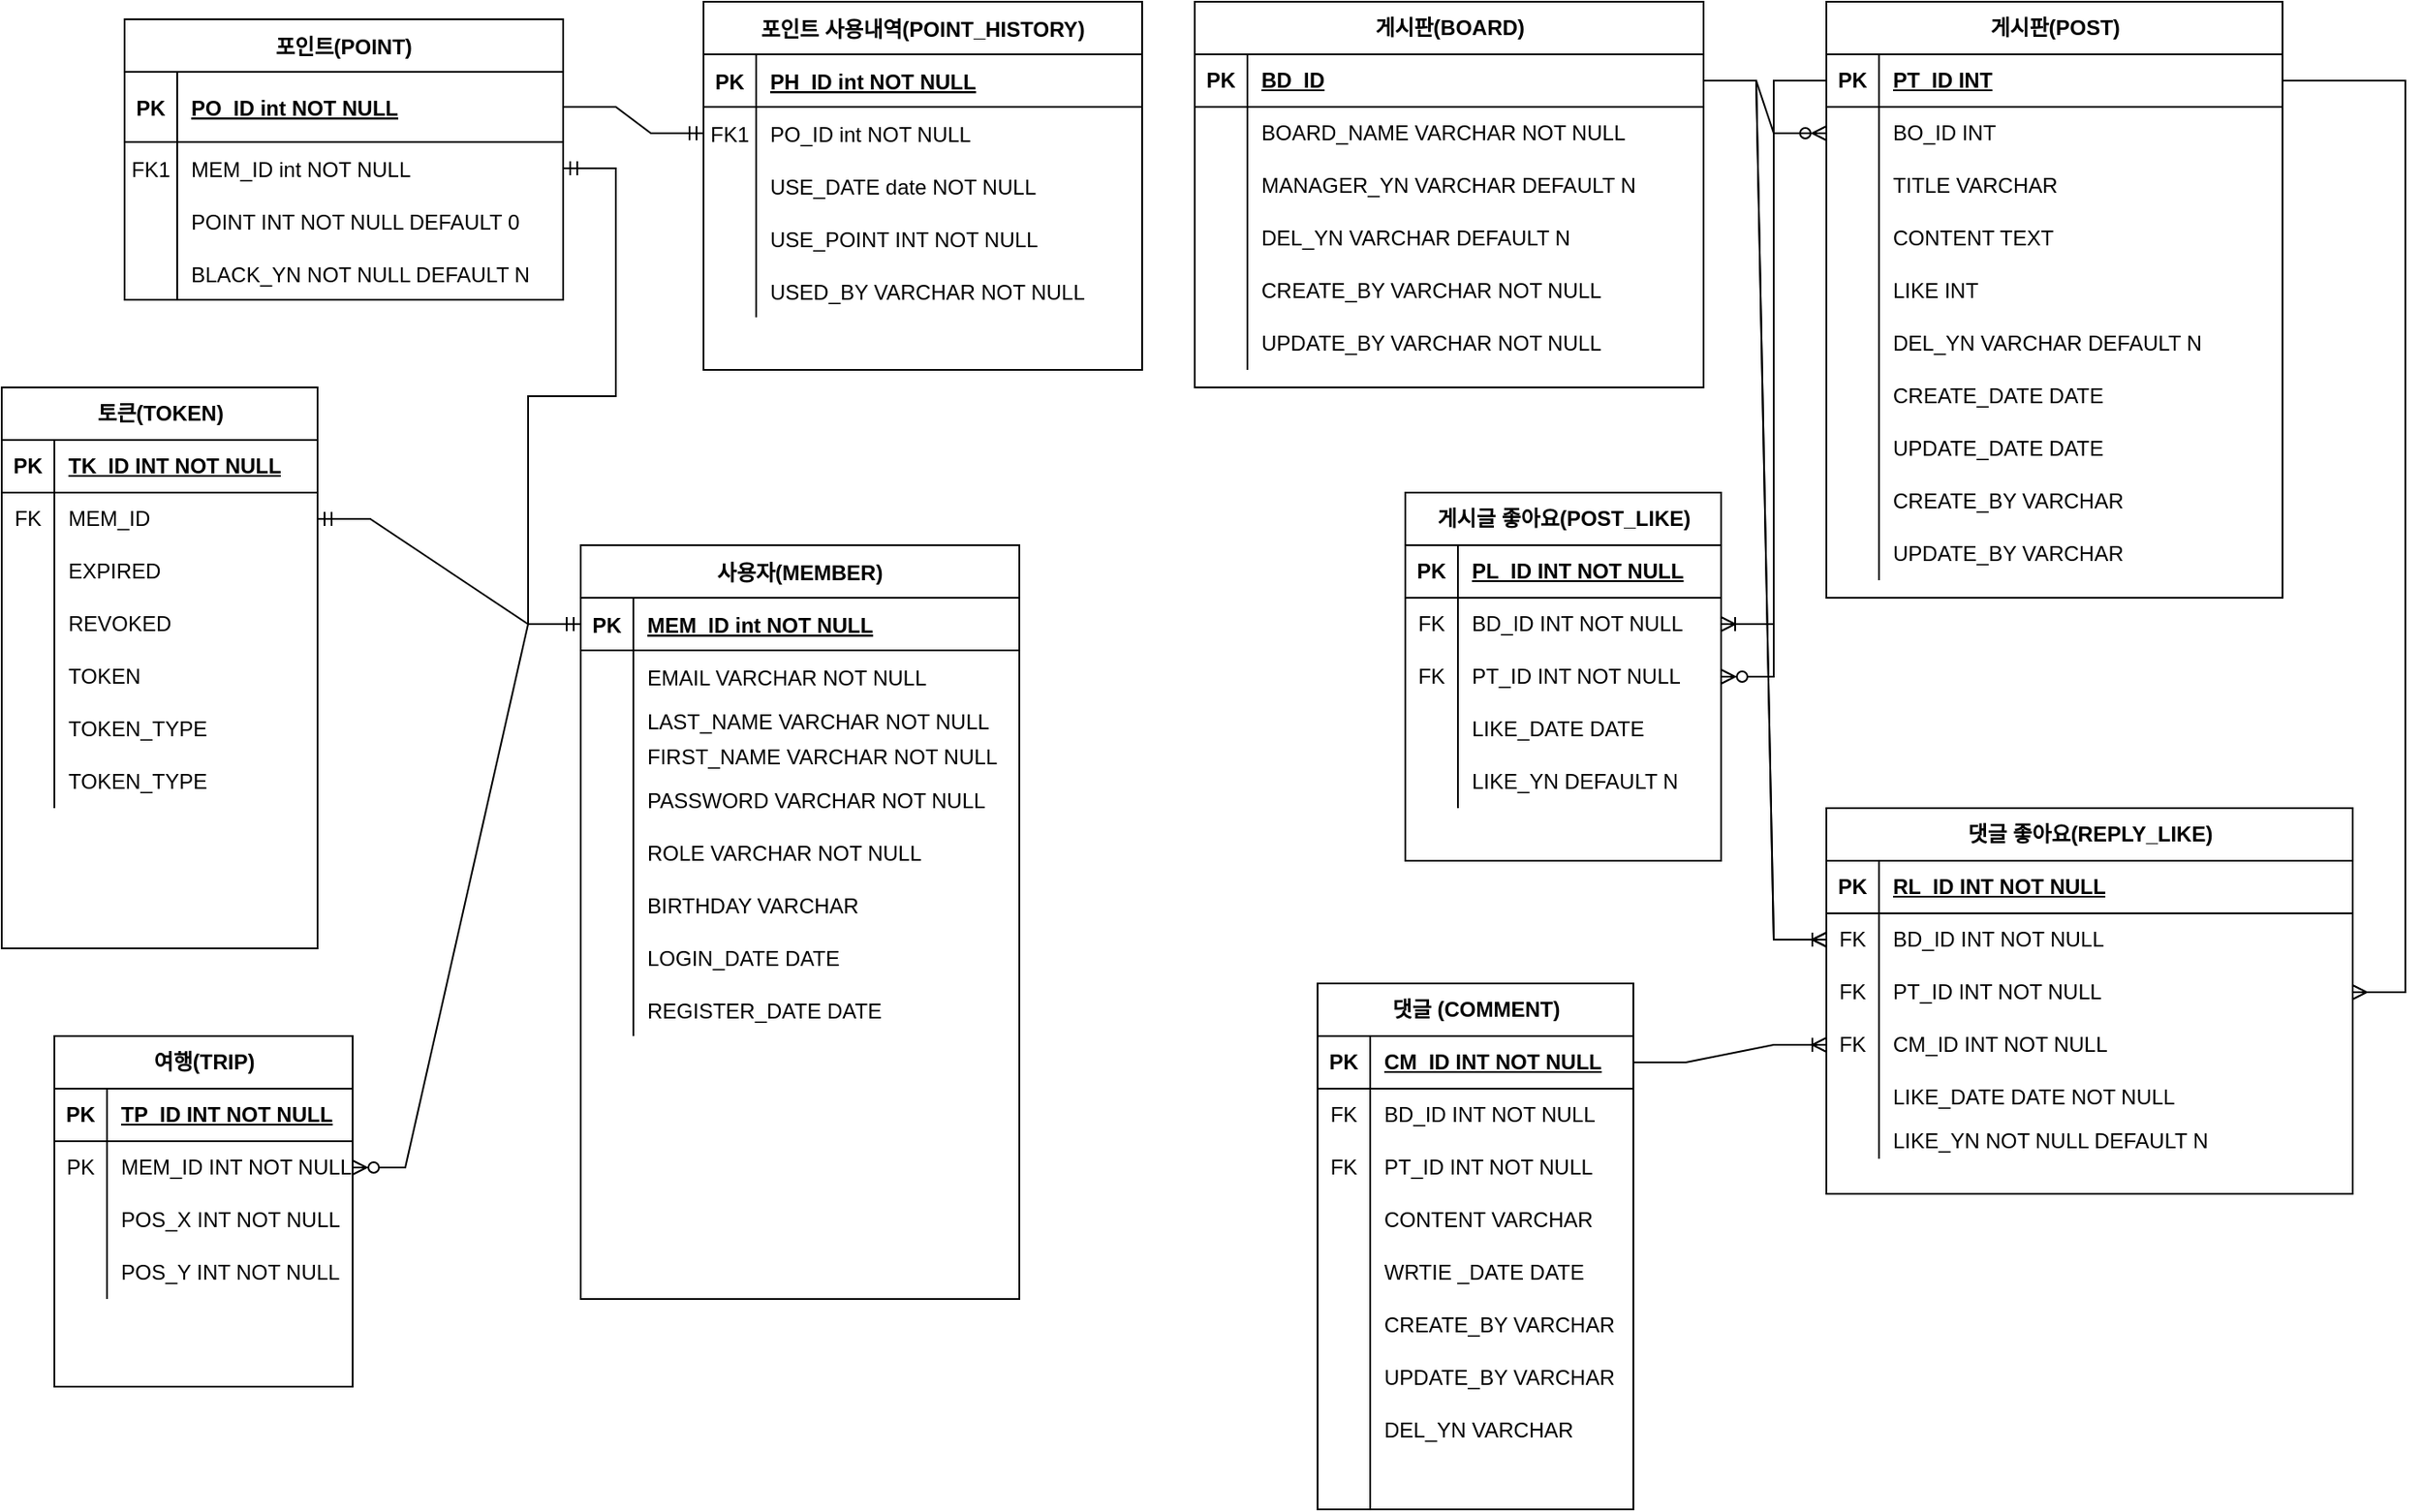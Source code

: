 <mxfile version="21.3.7" type="device">
  <diagram id="R2lEEEUBdFMjLlhIrx00" name="Page-1">
    <mxGraphModel dx="1434" dy="796" grid="1" gridSize="10" guides="1" tooltips="1" connect="1" arrows="1" fold="1" page="1" pageScale="1" pageWidth="1700" pageHeight="1100" math="0" shadow="0" extFonts="Permanent Marker^https://fonts.googleapis.com/css?family=Permanent+Marker">
      <root>
        <mxCell id="0" />
        <mxCell id="1" parent="0" />
        <mxCell id="C-vyLk0tnHw3VtMMgP7b-2" value="사용자(MEMBER)" style="shape=table;startSize=30;container=1;collapsible=1;childLayout=tableLayout;fixedRows=1;rowLines=0;fontStyle=1;align=center;resizeLast=1;" parent="1" vertex="1">
          <mxGeometry x="380" y="320" width="250" height="430" as="geometry" />
        </mxCell>
        <mxCell id="C-vyLk0tnHw3VtMMgP7b-3" value="" style="shape=partialRectangle;collapsible=0;dropTarget=0;pointerEvents=0;fillColor=none;points=[[0,0.5],[1,0.5]];portConstraint=eastwest;top=0;left=0;right=0;bottom=1;" parent="C-vyLk0tnHw3VtMMgP7b-2" vertex="1">
          <mxGeometry y="30" width="250" height="30" as="geometry" />
        </mxCell>
        <mxCell id="C-vyLk0tnHw3VtMMgP7b-4" value="PK" style="shape=partialRectangle;overflow=hidden;connectable=0;fillColor=none;top=0;left=0;bottom=0;right=0;fontStyle=1;" parent="C-vyLk0tnHw3VtMMgP7b-3" vertex="1">
          <mxGeometry width="30" height="30" as="geometry">
            <mxRectangle width="30" height="30" as="alternateBounds" />
          </mxGeometry>
        </mxCell>
        <mxCell id="C-vyLk0tnHw3VtMMgP7b-5" value="MEM_ID int NOT NULL" style="shape=partialRectangle;overflow=hidden;connectable=0;fillColor=none;top=0;left=0;bottom=0;right=0;align=left;spacingLeft=6;fontStyle=5;" parent="C-vyLk0tnHw3VtMMgP7b-3" vertex="1">
          <mxGeometry x="30" width="220" height="30" as="geometry">
            <mxRectangle width="220" height="30" as="alternateBounds" />
          </mxGeometry>
        </mxCell>
        <mxCell id="FpwLg2r2EknqJJ7GQxJa-21" value="" style="shape=partialRectangle;collapsible=0;dropTarget=0;pointerEvents=0;fillColor=none;points=[[0,0.5],[1,0.5]];portConstraint=eastwest;top=0;left=0;right=0;bottom=0;" parent="C-vyLk0tnHw3VtMMgP7b-2" vertex="1">
          <mxGeometry y="60" width="250" height="30" as="geometry" />
        </mxCell>
        <mxCell id="FpwLg2r2EknqJJ7GQxJa-22" value="" style="shape=partialRectangle;overflow=hidden;connectable=0;fillColor=none;top=0;left=0;bottom=0;right=0;" parent="FpwLg2r2EknqJJ7GQxJa-21" vertex="1">
          <mxGeometry width="30" height="30" as="geometry">
            <mxRectangle width="30" height="30" as="alternateBounds" />
          </mxGeometry>
        </mxCell>
        <mxCell id="FpwLg2r2EknqJJ7GQxJa-23" value="EMAIL VARCHAR NOT NULL" style="shape=partialRectangle;overflow=hidden;connectable=0;fillColor=none;top=0;left=0;bottom=0;right=0;align=left;spacingLeft=6;" parent="FpwLg2r2EknqJJ7GQxJa-21" vertex="1">
          <mxGeometry x="30" width="220" height="30" as="geometry">
            <mxRectangle width="220" height="30" as="alternateBounds" />
          </mxGeometry>
        </mxCell>
        <mxCell id="FpwLg2r2EknqJJ7GQxJa-18" value="" style="shape=partialRectangle;collapsible=0;dropTarget=0;pointerEvents=0;fillColor=none;points=[[0,0.5],[1,0.5]];portConstraint=eastwest;top=0;left=0;right=0;bottom=0;" parent="C-vyLk0tnHw3VtMMgP7b-2" vertex="1">
          <mxGeometry y="90" width="250" height="20" as="geometry" />
        </mxCell>
        <mxCell id="FpwLg2r2EknqJJ7GQxJa-19" value="" style="shape=partialRectangle;overflow=hidden;connectable=0;fillColor=none;top=0;left=0;bottom=0;right=0;" parent="FpwLg2r2EknqJJ7GQxJa-18" vertex="1">
          <mxGeometry width="30" height="20" as="geometry">
            <mxRectangle width="30" height="20" as="alternateBounds" />
          </mxGeometry>
        </mxCell>
        <mxCell id="FpwLg2r2EknqJJ7GQxJa-20" value="LAST_NAME VARCHAR NOT NULL" style="shape=partialRectangle;overflow=hidden;connectable=0;fillColor=none;top=0;left=0;bottom=0;right=0;align=left;spacingLeft=6;" parent="FpwLg2r2EknqJJ7GQxJa-18" vertex="1">
          <mxGeometry x="30" width="220" height="20" as="geometry">
            <mxRectangle width="220" height="20" as="alternateBounds" />
          </mxGeometry>
        </mxCell>
        <mxCell id="C-vyLk0tnHw3VtMMgP7b-9" value="" style="shape=partialRectangle;collapsible=0;dropTarget=0;pointerEvents=0;fillColor=none;points=[[0,0.5],[1,0.5]];portConstraint=eastwest;top=0;left=0;right=0;bottom=0;" parent="C-vyLk0tnHw3VtMMgP7b-2" vertex="1">
          <mxGeometry y="110" width="250" height="20" as="geometry" />
        </mxCell>
        <mxCell id="C-vyLk0tnHw3VtMMgP7b-10" value="" style="shape=partialRectangle;overflow=hidden;connectable=0;fillColor=none;top=0;left=0;bottom=0;right=0;" parent="C-vyLk0tnHw3VtMMgP7b-9" vertex="1">
          <mxGeometry width="30" height="20" as="geometry">
            <mxRectangle width="30" height="20" as="alternateBounds" />
          </mxGeometry>
        </mxCell>
        <mxCell id="C-vyLk0tnHw3VtMMgP7b-11" value="FIRST_NAME VARCHAR NOT NULL" style="shape=partialRectangle;overflow=hidden;connectable=0;fillColor=none;top=0;left=0;bottom=0;right=0;align=left;spacingLeft=6;" parent="C-vyLk0tnHw3VtMMgP7b-9" vertex="1">
          <mxGeometry x="30" width="220" height="20" as="geometry">
            <mxRectangle width="220" height="20" as="alternateBounds" />
          </mxGeometry>
        </mxCell>
        <mxCell id="FpwLg2r2EknqJJ7GQxJa-24" value="" style="shape=partialRectangle;collapsible=0;dropTarget=0;pointerEvents=0;fillColor=none;points=[[0,0.5],[1,0.5]];portConstraint=eastwest;top=0;left=0;right=0;bottom=0;" parent="C-vyLk0tnHw3VtMMgP7b-2" vertex="1">
          <mxGeometry y="130" width="250" height="30" as="geometry" />
        </mxCell>
        <mxCell id="FpwLg2r2EknqJJ7GQxJa-25" value="" style="shape=partialRectangle;overflow=hidden;connectable=0;fillColor=none;top=0;left=0;bottom=0;right=0;" parent="FpwLg2r2EknqJJ7GQxJa-24" vertex="1">
          <mxGeometry width="30" height="30" as="geometry">
            <mxRectangle width="30" height="30" as="alternateBounds" />
          </mxGeometry>
        </mxCell>
        <mxCell id="FpwLg2r2EknqJJ7GQxJa-26" value="PASSWORD VARCHAR NOT NULL" style="shape=partialRectangle;overflow=hidden;connectable=0;fillColor=none;top=0;left=0;bottom=0;right=0;align=left;spacingLeft=6;" parent="FpwLg2r2EknqJJ7GQxJa-24" vertex="1">
          <mxGeometry x="30" width="220" height="30" as="geometry">
            <mxRectangle width="220" height="30" as="alternateBounds" />
          </mxGeometry>
        </mxCell>
        <mxCell id="FpwLg2r2EknqJJ7GQxJa-27" value="" style="shape=partialRectangle;collapsible=0;dropTarget=0;pointerEvents=0;fillColor=none;points=[[0,0.5],[1,0.5]];portConstraint=eastwest;top=0;left=0;right=0;bottom=0;" parent="C-vyLk0tnHw3VtMMgP7b-2" vertex="1">
          <mxGeometry y="160" width="250" height="30" as="geometry" />
        </mxCell>
        <mxCell id="FpwLg2r2EknqJJ7GQxJa-28" value="" style="shape=partialRectangle;overflow=hidden;connectable=0;fillColor=none;top=0;left=0;bottom=0;right=0;" parent="FpwLg2r2EknqJJ7GQxJa-27" vertex="1">
          <mxGeometry width="30" height="30" as="geometry">
            <mxRectangle width="30" height="30" as="alternateBounds" />
          </mxGeometry>
        </mxCell>
        <mxCell id="FpwLg2r2EknqJJ7GQxJa-29" value="ROLE VARCHAR NOT NULL" style="shape=partialRectangle;overflow=hidden;connectable=0;fillColor=none;top=0;left=0;bottom=0;right=0;align=left;spacingLeft=6;" parent="FpwLg2r2EknqJJ7GQxJa-27" vertex="1">
          <mxGeometry x="30" width="220" height="30" as="geometry">
            <mxRectangle width="220" height="30" as="alternateBounds" />
          </mxGeometry>
        </mxCell>
        <mxCell id="FpwLg2r2EknqJJ7GQxJa-30" value="" style="shape=partialRectangle;collapsible=0;dropTarget=0;pointerEvents=0;fillColor=none;points=[[0,0.5],[1,0.5]];portConstraint=eastwest;top=0;left=0;right=0;bottom=0;" parent="C-vyLk0tnHw3VtMMgP7b-2" vertex="1">
          <mxGeometry y="190" width="250" height="30" as="geometry" />
        </mxCell>
        <mxCell id="FpwLg2r2EknqJJ7GQxJa-31" value="" style="shape=partialRectangle;overflow=hidden;connectable=0;fillColor=none;top=0;left=0;bottom=0;right=0;" parent="FpwLg2r2EknqJJ7GQxJa-30" vertex="1">
          <mxGeometry width="30" height="30" as="geometry">
            <mxRectangle width="30" height="30" as="alternateBounds" />
          </mxGeometry>
        </mxCell>
        <mxCell id="FpwLg2r2EknqJJ7GQxJa-32" value="BIRTHDAY VARCHAR" style="shape=partialRectangle;overflow=hidden;connectable=0;fillColor=none;top=0;left=0;bottom=0;right=0;align=left;spacingLeft=6;" parent="FpwLg2r2EknqJJ7GQxJa-30" vertex="1">
          <mxGeometry x="30" width="220" height="30" as="geometry">
            <mxRectangle width="220" height="30" as="alternateBounds" />
          </mxGeometry>
        </mxCell>
        <mxCell id="FpwLg2r2EknqJJ7GQxJa-36" value="" style="shape=partialRectangle;collapsible=0;dropTarget=0;pointerEvents=0;fillColor=none;points=[[0,0.5],[1,0.5]];portConstraint=eastwest;top=0;left=0;right=0;bottom=0;" parent="C-vyLk0tnHw3VtMMgP7b-2" vertex="1">
          <mxGeometry y="220" width="250" height="30" as="geometry" />
        </mxCell>
        <mxCell id="FpwLg2r2EknqJJ7GQxJa-37" value="" style="shape=partialRectangle;overflow=hidden;connectable=0;fillColor=none;top=0;left=0;bottom=0;right=0;" parent="FpwLg2r2EknqJJ7GQxJa-36" vertex="1">
          <mxGeometry width="30" height="30" as="geometry">
            <mxRectangle width="30" height="30" as="alternateBounds" />
          </mxGeometry>
        </mxCell>
        <mxCell id="FpwLg2r2EknqJJ7GQxJa-38" value="LOGIN_DATE DATE" style="shape=partialRectangle;overflow=hidden;connectable=0;fillColor=none;top=0;left=0;bottom=0;right=0;align=left;spacingLeft=6;" parent="FpwLg2r2EknqJJ7GQxJa-36" vertex="1">
          <mxGeometry x="30" width="220" height="30" as="geometry">
            <mxRectangle width="220" height="30" as="alternateBounds" />
          </mxGeometry>
        </mxCell>
        <mxCell id="FpwLg2r2EknqJJ7GQxJa-39" value="" style="shape=partialRectangle;collapsible=0;dropTarget=0;pointerEvents=0;fillColor=none;points=[[0,0.5],[1,0.5]];portConstraint=eastwest;top=0;left=0;right=0;bottom=0;" parent="C-vyLk0tnHw3VtMMgP7b-2" vertex="1">
          <mxGeometry y="250" width="250" height="30" as="geometry" />
        </mxCell>
        <mxCell id="FpwLg2r2EknqJJ7GQxJa-40" value="" style="shape=partialRectangle;overflow=hidden;connectable=0;fillColor=none;top=0;left=0;bottom=0;right=0;" parent="FpwLg2r2EknqJJ7GQxJa-39" vertex="1">
          <mxGeometry width="30" height="30" as="geometry">
            <mxRectangle width="30" height="30" as="alternateBounds" />
          </mxGeometry>
        </mxCell>
        <mxCell id="FpwLg2r2EknqJJ7GQxJa-41" value="REGISTER_DATE DATE" style="shape=partialRectangle;overflow=hidden;connectable=0;fillColor=none;top=0;left=0;bottom=0;right=0;align=left;spacingLeft=6;" parent="FpwLg2r2EknqJJ7GQxJa-39" vertex="1">
          <mxGeometry x="30" width="220" height="30" as="geometry">
            <mxRectangle width="220" height="30" as="alternateBounds" />
          </mxGeometry>
        </mxCell>
        <mxCell id="C-vyLk0tnHw3VtMMgP7b-13" value="포인트(POINT)" style="shape=table;startSize=30;container=1;collapsible=1;childLayout=tableLayout;fixedRows=1;rowLines=0;fontStyle=1;align=center;resizeLast=1;" parent="1" vertex="1">
          <mxGeometry x="120" y="20" width="250" height="160" as="geometry" />
        </mxCell>
        <mxCell id="C-vyLk0tnHw3VtMMgP7b-14" value="" style="shape=partialRectangle;collapsible=0;dropTarget=0;pointerEvents=0;fillColor=none;points=[[0,0.5],[1,0.5]];portConstraint=eastwest;top=0;left=0;right=0;bottom=1;" parent="C-vyLk0tnHw3VtMMgP7b-13" vertex="1">
          <mxGeometry y="30" width="250" height="40" as="geometry" />
        </mxCell>
        <mxCell id="C-vyLk0tnHw3VtMMgP7b-15" value="PK" style="shape=partialRectangle;overflow=hidden;connectable=0;fillColor=none;top=0;left=0;bottom=0;right=0;fontStyle=1;" parent="C-vyLk0tnHw3VtMMgP7b-14" vertex="1">
          <mxGeometry width="30" height="40" as="geometry">
            <mxRectangle width="30" height="40" as="alternateBounds" />
          </mxGeometry>
        </mxCell>
        <mxCell id="C-vyLk0tnHw3VtMMgP7b-16" value="PO_ID int NOT NULL " style="shape=partialRectangle;overflow=hidden;connectable=0;fillColor=none;top=0;left=0;bottom=0;right=0;align=left;spacingLeft=6;fontStyle=5;" parent="C-vyLk0tnHw3VtMMgP7b-14" vertex="1">
          <mxGeometry x="30" width="220" height="40" as="geometry">
            <mxRectangle width="220" height="40" as="alternateBounds" />
          </mxGeometry>
        </mxCell>
        <mxCell id="C-vyLk0tnHw3VtMMgP7b-17" value="" style="shape=partialRectangle;collapsible=0;dropTarget=0;pointerEvents=0;fillColor=none;points=[[0,0.5],[1,0.5]];portConstraint=eastwest;top=0;left=0;right=0;bottom=0;" parent="C-vyLk0tnHw3VtMMgP7b-13" vertex="1">
          <mxGeometry y="70" width="250" height="30" as="geometry" />
        </mxCell>
        <mxCell id="C-vyLk0tnHw3VtMMgP7b-18" value="FK1" style="shape=partialRectangle;overflow=hidden;connectable=0;fillColor=none;top=0;left=0;bottom=0;right=0;" parent="C-vyLk0tnHw3VtMMgP7b-17" vertex="1">
          <mxGeometry width="30" height="30" as="geometry">
            <mxRectangle width="30" height="30" as="alternateBounds" />
          </mxGeometry>
        </mxCell>
        <mxCell id="C-vyLk0tnHw3VtMMgP7b-19" value="MEM_ID int NOT NULL" style="shape=partialRectangle;overflow=hidden;connectable=0;fillColor=none;top=0;left=0;bottom=0;right=0;align=left;spacingLeft=6;" parent="C-vyLk0tnHw3VtMMgP7b-17" vertex="1">
          <mxGeometry x="30" width="220" height="30" as="geometry">
            <mxRectangle width="220" height="30" as="alternateBounds" />
          </mxGeometry>
        </mxCell>
        <mxCell id="C-vyLk0tnHw3VtMMgP7b-20" value="" style="shape=partialRectangle;collapsible=0;dropTarget=0;pointerEvents=0;fillColor=none;points=[[0,0.5],[1,0.5]];portConstraint=eastwest;top=0;left=0;right=0;bottom=0;" parent="C-vyLk0tnHw3VtMMgP7b-13" vertex="1">
          <mxGeometry y="100" width="250" height="30" as="geometry" />
        </mxCell>
        <mxCell id="C-vyLk0tnHw3VtMMgP7b-21" value="" style="shape=partialRectangle;overflow=hidden;connectable=0;fillColor=none;top=0;left=0;bottom=0;right=0;" parent="C-vyLk0tnHw3VtMMgP7b-20" vertex="1">
          <mxGeometry width="30" height="30" as="geometry">
            <mxRectangle width="30" height="30" as="alternateBounds" />
          </mxGeometry>
        </mxCell>
        <mxCell id="C-vyLk0tnHw3VtMMgP7b-22" value="POINT INT NOT NULL DEFAULT 0" style="shape=partialRectangle;overflow=hidden;connectable=0;fillColor=none;top=0;left=0;bottom=0;right=0;align=left;spacingLeft=6;" parent="C-vyLk0tnHw3VtMMgP7b-20" vertex="1">
          <mxGeometry x="30" width="220" height="30" as="geometry">
            <mxRectangle width="220" height="30" as="alternateBounds" />
          </mxGeometry>
        </mxCell>
        <mxCell id="FpwLg2r2EknqJJ7GQxJa-43" value="" style="shape=partialRectangle;collapsible=0;dropTarget=0;pointerEvents=0;fillColor=none;points=[[0,0.5],[1,0.5]];portConstraint=eastwest;top=0;left=0;right=0;bottom=0;" parent="C-vyLk0tnHw3VtMMgP7b-13" vertex="1">
          <mxGeometry y="130" width="250" height="30" as="geometry" />
        </mxCell>
        <mxCell id="FpwLg2r2EknqJJ7GQxJa-44" value="" style="shape=partialRectangle;overflow=hidden;connectable=0;fillColor=none;top=0;left=0;bottom=0;right=0;" parent="FpwLg2r2EknqJJ7GQxJa-43" vertex="1">
          <mxGeometry width="30" height="30" as="geometry">
            <mxRectangle width="30" height="30" as="alternateBounds" />
          </mxGeometry>
        </mxCell>
        <mxCell id="FpwLg2r2EknqJJ7GQxJa-45" value="BLACK_YN NOT NULL DEFAULT N" style="shape=partialRectangle;overflow=hidden;connectable=0;fillColor=none;top=0;left=0;bottom=0;right=0;align=left;spacingLeft=6;" parent="FpwLg2r2EknqJJ7GQxJa-43" vertex="1">
          <mxGeometry x="30" width="220" height="30" as="geometry">
            <mxRectangle width="220" height="30" as="alternateBounds" />
          </mxGeometry>
        </mxCell>
        <mxCell id="Pad7BJamEpuI91eWN2Ii-2" value="포인트 사용내역(POINT_HISTORY)" style="shape=table;startSize=30;container=1;collapsible=1;childLayout=tableLayout;fixedRows=1;rowLines=0;fontStyle=1;align=center;resizeLast=1;" parent="1" vertex="1">
          <mxGeometry x="450" y="10" width="250" height="210" as="geometry" />
        </mxCell>
        <mxCell id="Pad7BJamEpuI91eWN2Ii-3" value="" style="shape=partialRectangle;collapsible=0;dropTarget=0;pointerEvents=0;fillColor=none;points=[[0,0.5],[1,0.5]];portConstraint=eastwest;top=0;left=0;right=0;bottom=1;" parent="Pad7BJamEpuI91eWN2Ii-2" vertex="1">
          <mxGeometry y="30" width="250" height="30" as="geometry" />
        </mxCell>
        <mxCell id="Pad7BJamEpuI91eWN2Ii-4" value="PK" style="shape=partialRectangle;overflow=hidden;connectable=0;fillColor=none;top=0;left=0;bottom=0;right=0;fontStyle=1;" parent="Pad7BJamEpuI91eWN2Ii-3" vertex="1">
          <mxGeometry width="30" height="30" as="geometry">
            <mxRectangle width="30" height="30" as="alternateBounds" />
          </mxGeometry>
        </mxCell>
        <mxCell id="Pad7BJamEpuI91eWN2Ii-5" value="PH_ID int NOT NULL " style="shape=partialRectangle;overflow=hidden;connectable=0;fillColor=none;top=0;left=0;bottom=0;right=0;align=left;spacingLeft=6;fontStyle=5;" parent="Pad7BJamEpuI91eWN2Ii-3" vertex="1">
          <mxGeometry x="30" width="220" height="30" as="geometry">
            <mxRectangle width="220" height="30" as="alternateBounds" />
          </mxGeometry>
        </mxCell>
        <mxCell id="Pad7BJamEpuI91eWN2Ii-6" value="" style="shape=partialRectangle;collapsible=0;dropTarget=0;pointerEvents=0;fillColor=none;points=[[0,0.5],[1,0.5]];portConstraint=eastwest;top=0;left=0;right=0;bottom=0;" parent="Pad7BJamEpuI91eWN2Ii-2" vertex="1">
          <mxGeometry y="60" width="250" height="30" as="geometry" />
        </mxCell>
        <mxCell id="Pad7BJamEpuI91eWN2Ii-7" value="FK1" style="shape=partialRectangle;overflow=hidden;connectable=0;fillColor=none;top=0;left=0;bottom=0;right=0;" parent="Pad7BJamEpuI91eWN2Ii-6" vertex="1">
          <mxGeometry width="30" height="30" as="geometry">
            <mxRectangle width="30" height="30" as="alternateBounds" />
          </mxGeometry>
        </mxCell>
        <mxCell id="Pad7BJamEpuI91eWN2Ii-8" value="PO_ID int NOT NULL" style="shape=partialRectangle;overflow=hidden;connectable=0;fillColor=none;top=0;left=0;bottom=0;right=0;align=left;spacingLeft=6;" parent="Pad7BJamEpuI91eWN2Ii-6" vertex="1">
          <mxGeometry x="30" width="220" height="30" as="geometry">
            <mxRectangle width="220" height="30" as="alternateBounds" />
          </mxGeometry>
        </mxCell>
        <mxCell id="Pad7BJamEpuI91eWN2Ii-9" value="" style="shape=partialRectangle;collapsible=0;dropTarget=0;pointerEvents=0;fillColor=none;points=[[0,0.5],[1,0.5]];portConstraint=eastwest;top=0;left=0;right=0;bottom=0;" parent="Pad7BJamEpuI91eWN2Ii-2" vertex="1">
          <mxGeometry y="90" width="250" height="30" as="geometry" />
        </mxCell>
        <mxCell id="Pad7BJamEpuI91eWN2Ii-10" value="" style="shape=partialRectangle;overflow=hidden;connectable=0;fillColor=none;top=0;left=0;bottom=0;right=0;" parent="Pad7BJamEpuI91eWN2Ii-9" vertex="1">
          <mxGeometry width="30" height="30" as="geometry">
            <mxRectangle width="30" height="30" as="alternateBounds" />
          </mxGeometry>
        </mxCell>
        <mxCell id="Pad7BJamEpuI91eWN2Ii-11" value="USE_DATE date NOT NULL" style="shape=partialRectangle;overflow=hidden;connectable=0;fillColor=none;top=0;left=0;bottom=0;right=0;align=left;spacingLeft=6;" parent="Pad7BJamEpuI91eWN2Ii-9" vertex="1">
          <mxGeometry x="30" width="220" height="30" as="geometry">
            <mxRectangle width="220" height="30" as="alternateBounds" />
          </mxGeometry>
        </mxCell>
        <mxCell id="FpwLg2r2EknqJJ7GQxJa-49" value="" style="shape=partialRectangle;collapsible=0;dropTarget=0;pointerEvents=0;fillColor=none;points=[[0,0.5],[1,0.5]];portConstraint=eastwest;top=0;left=0;right=0;bottom=0;" parent="Pad7BJamEpuI91eWN2Ii-2" vertex="1">
          <mxGeometry y="120" width="250" height="30" as="geometry" />
        </mxCell>
        <mxCell id="FpwLg2r2EknqJJ7GQxJa-50" value="" style="shape=partialRectangle;overflow=hidden;connectable=0;fillColor=none;top=0;left=0;bottom=0;right=0;" parent="FpwLg2r2EknqJJ7GQxJa-49" vertex="1">
          <mxGeometry width="30" height="30" as="geometry">
            <mxRectangle width="30" height="30" as="alternateBounds" />
          </mxGeometry>
        </mxCell>
        <mxCell id="FpwLg2r2EknqJJ7GQxJa-51" value="USE_POINT INT NOT NULL" style="shape=partialRectangle;overflow=hidden;connectable=0;fillColor=none;top=0;left=0;bottom=0;right=0;align=left;spacingLeft=6;" parent="FpwLg2r2EknqJJ7GQxJa-49" vertex="1">
          <mxGeometry x="30" width="220" height="30" as="geometry">
            <mxRectangle width="220" height="30" as="alternateBounds" />
          </mxGeometry>
        </mxCell>
        <mxCell id="FpwLg2r2EknqJJ7GQxJa-105" value="" style="shape=partialRectangle;collapsible=0;dropTarget=0;pointerEvents=0;fillColor=none;points=[[0,0.5],[1,0.5]];portConstraint=eastwest;top=0;left=0;right=0;bottom=0;" parent="Pad7BJamEpuI91eWN2Ii-2" vertex="1">
          <mxGeometry y="150" width="250" height="30" as="geometry" />
        </mxCell>
        <mxCell id="FpwLg2r2EknqJJ7GQxJa-106" value="" style="shape=partialRectangle;overflow=hidden;connectable=0;fillColor=none;top=0;left=0;bottom=0;right=0;" parent="FpwLg2r2EknqJJ7GQxJa-105" vertex="1">
          <mxGeometry width="30" height="30" as="geometry">
            <mxRectangle width="30" height="30" as="alternateBounds" />
          </mxGeometry>
        </mxCell>
        <mxCell id="FpwLg2r2EknqJJ7GQxJa-107" value="USED_BY VARCHAR NOT NULL" style="shape=partialRectangle;overflow=hidden;connectable=0;fillColor=none;top=0;left=0;bottom=0;right=0;align=left;spacingLeft=6;" parent="FpwLg2r2EknqJJ7GQxJa-105" vertex="1">
          <mxGeometry x="30" width="220" height="30" as="geometry">
            <mxRectangle width="220" height="30" as="alternateBounds" />
          </mxGeometry>
        </mxCell>
        <mxCell id="FpwLg2r2EknqJJ7GQxJa-52" value="토큰(TOKEN)" style="shape=table;startSize=30;container=1;collapsible=1;childLayout=tableLayout;fixedRows=1;rowLines=0;fontStyle=1;align=center;resizeLast=1;html=1;" parent="1" vertex="1">
          <mxGeometry x="50" y="230" width="180" height="320" as="geometry" />
        </mxCell>
        <mxCell id="FpwLg2r2EknqJJ7GQxJa-53" value="" style="shape=tableRow;horizontal=0;startSize=0;swimlaneHead=0;swimlaneBody=0;fillColor=none;collapsible=0;dropTarget=0;points=[[0,0.5],[1,0.5]];portConstraint=eastwest;top=0;left=0;right=0;bottom=1;" parent="FpwLg2r2EknqJJ7GQxJa-52" vertex="1">
          <mxGeometry y="30" width="180" height="30" as="geometry" />
        </mxCell>
        <mxCell id="FpwLg2r2EknqJJ7GQxJa-54" value="PK" style="shape=partialRectangle;connectable=0;fillColor=none;top=0;left=0;bottom=0;right=0;fontStyle=1;overflow=hidden;whiteSpace=wrap;html=1;" parent="FpwLg2r2EknqJJ7GQxJa-53" vertex="1">
          <mxGeometry width="30" height="30" as="geometry">
            <mxRectangle width="30" height="30" as="alternateBounds" />
          </mxGeometry>
        </mxCell>
        <mxCell id="FpwLg2r2EknqJJ7GQxJa-55" value="TK_ID INT NOT NULL" style="shape=partialRectangle;connectable=0;fillColor=none;top=0;left=0;bottom=0;right=0;align=left;spacingLeft=6;fontStyle=5;overflow=hidden;whiteSpace=wrap;html=1;" parent="FpwLg2r2EknqJJ7GQxJa-53" vertex="1">
          <mxGeometry x="30" width="150" height="30" as="geometry">
            <mxRectangle width="150" height="30" as="alternateBounds" />
          </mxGeometry>
        </mxCell>
        <mxCell id="FpwLg2r2EknqJJ7GQxJa-56" value="" style="shape=tableRow;horizontal=0;startSize=0;swimlaneHead=0;swimlaneBody=0;fillColor=none;collapsible=0;dropTarget=0;points=[[0,0.5],[1,0.5]];portConstraint=eastwest;top=0;left=0;right=0;bottom=0;" parent="FpwLg2r2EknqJJ7GQxJa-52" vertex="1">
          <mxGeometry y="60" width="180" height="30" as="geometry" />
        </mxCell>
        <mxCell id="FpwLg2r2EknqJJ7GQxJa-57" value="FK" style="shape=partialRectangle;connectable=0;fillColor=none;top=0;left=0;bottom=0;right=0;editable=1;overflow=hidden;whiteSpace=wrap;html=1;" parent="FpwLg2r2EknqJJ7GQxJa-56" vertex="1">
          <mxGeometry width="30" height="30" as="geometry">
            <mxRectangle width="30" height="30" as="alternateBounds" />
          </mxGeometry>
        </mxCell>
        <mxCell id="FpwLg2r2EknqJJ7GQxJa-58" value="MEM_ID" style="shape=partialRectangle;connectable=0;fillColor=none;top=0;left=0;bottom=0;right=0;align=left;spacingLeft=6;overflow=hidden;whiteSpace=wrap;html=1;" parent="FpwLg2r2EknqJJ7GQxJa-56" vertex="1">
          <mxGeometry x="30" width="150" height="30" as="geometry">
            <mxRectangle width="150" height="30" as="alternateBounds" />
          </mxGeometry>
        </mxCell>
        <mxCell id="FpwLg2r2EknqJJ7GQxJa-71" value="" style="shape=tableRow;horizontal=0;startSize=0;swimlaneHead=0;swimlaneBody=0;fillColor=none;collapsible=0;dropTarget=0;points=[[0,0.5],[1,0.5]];portConstraint=eastwest;top=0;left=0;right=0;bottom=0;" parent="FpwLg2r2EknqJJ7GQxJa-52" vertex="1">
          <mxGeometry y="90" width="180" height="30" as="geometry" />
        </mxCell>
        <mxCell id="FpwLg2r2EknqJJ7GQxJa-72" value="" style="shape=partialRectangle;connectable=0;fillColor=none;top=0;left=0;bottom=0;right=0;editable=1;overflow=hidden;whiteSpace=wrap;html=1;" parent="FpwLg2r2EknqJJ7GQxJa-71" vertex="1">
          <mxGeometry width="30" height="30" as="geometry">
            <mxRectangle width="30" height="30" as="alternateBounds" />
          </mxGeometry>
        </mxCell>
        <mxCell id="FpwLg2r2EknqJJ7GQxJa-73" value="EXPIRED" style="shape=partialRectangle;connectable=0;fillColor=none;top=0;left=0;bottom=0;right=0;align=left;spacingLeft=6;overflow=hidden;whiteSpace=wrap;html=1;" parent="FpwLg2r2EknqJJ7GQxJa-71" vertex="1">
          <mxGeometry x="30" width="150" height="30" as="geometry">
            <mxRectangle width="150" height="30" as="alternateBounds" />
          </mxGeometry>
        </mxCell>
        <mxCell id="FpwLg2r2EknqJJ7GQxJa-59" value="" style="shape=tableRow;horizontal=0;startSize=0;swimlaneHead=0;swimlaneBody=0;fillColor=none;collapsible=0;dropTarget=0;points=[[0,0.5],[1,0.5]];portConstraint=eastwest;top=0;left=0;right=0;bottom=0;" parent="FpwLg2r2EknqJJ7GQxJa-52" vertex="1">
          <mxGeometry y="120" width="180" height="30" as="geometry" />
        </mxCell>
        <mxCell id="FpwLg2r2EknqJJ7GQxJa-60" value="" style="shape=partialRectangle;connectable=0;fillColor=none;top=0;left=0;bottom=0;right=0;editable=1;overflow=hidden;whiteSpace=wrap;html=1;" parent="FpwLg2r2EknqJJ7GQxJa-59" vertex="1">
          <mxGeometry width="30" height="30" as="geometry">
            <mxRectangle width="30" height="30" as="alternateBounds" />
          </mxGeometry>
        </mxCell>
        <mxCell id="FpwLg2r2EknqJJ7GQxJa-61" value="REVOKED" style="shape=partialRectangle;connectable=0;fillColor=none;top=0;left=0;bottom=0;right=0;align=left;spacingLeft=6;overflow=hidden;whiteSpace=wrap;html=1;" parent="FpwLg2r2EknqJJ7GQxJa-59" vertex="1">
          <mxGeometry x="30" width="150" height="30" as="geometry">
            <mxRectangle width="150" height="30" as="alternateBounds" />
          </mxGeometry>
        </mxCell>
        <mxCell id="FpwLg2r2EknqJJ7GQxJa-62" value="" style="shape=tableRow;horizontal=0;startSize=0;swimlaneHead=0;swimlaneBody=0;fillColor=none;collapsible=0;dropTarget=0;points=[[0,0.5],[1,0.5]];portConstraint=eastwest;top=0;left=0;right=0;bottom=0;" parent="FpwLg2r2EknqJJ7GQxJa-52" vertex="1">
          <mxGeometry y="150" width="180" height="30" as="geometry" />
        </mxCell>
        <mxCell id="FpwLg2r2EknqJJ7GQxJa-63" value="" style="shape=partialRectangle;connectable=0;fillColor=none;top=0;left=0;bottom=0;right=0;editable=1;overflow=hidden;whiteSpace=wrap;html=1;" parent="FpwLg2r2EknqJJ7GQxJa-62" vertex="1">
          <mxGeometry width="30" height="30" as="geometry">
            <mxRectangle width="30" height="30" as="alternateBounds" />
          </mxGeometry>
        </mxCell>
        <mxCell id="FpwLg2r2EknqJJ7GQxJa-64" value="TOKEN" style="shape=partialRectangle;connectable=0;fillColor=none;top=0;left=0;bottom=0;right=0;align=left;spacingLeft=6;overflow=hidden;whiteSpace=wrap;html=1;" parent="FpwLg2r2EknqJJ7GQxJa-62" vertex="1">
          <mxGeometry x="30" width="150" height="30" as="geometry">
            <mxRectangle width="150" height="30" as="alternateBounds" />
          </mxGeometry>
        </mxCell>
        <mxCell id="FpwLg2r2EknqJJ7GQxJa-65" value="" style="shape=tableRow;horizontal=0;startSize=0;swimlaneHead=0;swimlaneBody=0;fillColor=none;collapsible=0;dropTarget=0;points=[[0,0.5],[1,0.5]];portConstraint=eastwest;top=0;left=0;right=0;bottom=0;" parent="FpwLg2r2EknqJJ7GQxJa-52" vertex="1">
          <mxGeometry y="180" width="180" height="30" as="geometry" />
        </mxCell>
        <mxCell id="FpwLg2r2EknqJJ7GQxJa-66" value="" style="shape=partialRectangle;connectable=0;fillColor=none;top=0;left=0;bottom=0;right=0;editable=1;overflow=hidden;whiteSpace=wrap;html=1;" parent="FpwLg2r2EknqJJ7GQxJa-65" vertex="1">
          <mxGeometry width="30" height="30" as="geometry">
            <mxRectangle width="30" height="30" as="alternateBounds" />
          </mxGeometry>
        </mxCell>
        <mxCell id="FpwLg2r2EknqJJ7GQxJa-67" value="TOKEN_TYPE" style="shape=partialRectangle;connectable=0;fillColor=none;top=0;left=0;bottom=0;right=0;align=left;spacingLeft=6;overflow=hidden;whiteSpace=wrap;html=1;" parent="FpwLg2r2EknqJJ7GQxJa-65" vertex="1">
          <mxGeometry x="30" width="150" height="30" as="geometry">
            <mxRectangle width="150" height="30" as="alternateBounds" />
          </mxGeometry>
        </mxCell>
        <mxCell id="FpwLg2r2EknqJJ7GQxJa-68" value="" style="shape=tableRow;horizontal=0;startSize=0;swimlaneHead=0;swimlaneBody=0;fillColor=none;collapsible=0;dropTarget=0;points=[[0,0.5],[1,0.5]];portConstraint=eastwest;top=0;left=0;right=0;bottom=0;" parent="FpwLg2r2EknqJJ7GQxJa-52" vertex="1">
          <mxGeometry y="210" width="180" height="30" as="geometry" />
        </mxCell>
        <mxCell id="FpwLg2r2EknqJJ7GQxJa-69" value="" style="shape=partialRectangle;connectable=0;fillColor=none;top=0;left=0;bottom=0;right=0;editable=1;overflow=hidden;whiteSpace=wrap;html=1;" parent="FpwLg2r2EknqJJ7GQxJa-68" vertex="1">
          <mxGeometry width="30" height="30" as="geometry">
            <mxRectangle width="30" height="30" as="alternateBounds" />
          </mxGeometry>
        </mxCell>
        <mxCell id="FpwLg2r2EknqJJ7GQxJa-70" value="TOKEN_TYPE" style="shape=partialRectangle;connectable=0;fillColor=none;top=0;left=0;bottom=0;right=0;align=left;spacingLeft=6;overflow=hidden;whiteSpace=wrap;html=1;" parent="FpwLg2r2EknqJJ7GQxJa-68" vertex="1">
          <mxGeometry x="30" width="150" height="30" as="geometry">
            <mxRectangle width="150" height="30" as="alternateBounds" />
          </mxGeometry>
        </mxCell>
        <mxCell id="FpwLg2r2EknqJJ7GQxJa-75" value="" style="edgeStyle=entityRelationEdgeStyle;fontSize=12;html=1;endArrow=ERmandOne;startArrow=ERmandOne;rounded=0;entryX=0;entryY=0.5;entryDx=0;entryDy=0;exitX=1;exitY=0.5;exitDx=0;exitDy=0;" parent="1" source="FpwLg2r2EknqJJ7GQxJa-56" target="C-vyLk0tnHw3VtMMgP7b-3" edge="1">
          <mxGeometry width="100" height="100" relative="1" as="geometry">
            <mxPoint x="380" y="425" as="sourcePoint" />
            <mxPoint x="480" y="325" as="targetPoint" />
          </mxGeometry>
        </mxCell>
        <mxCell id="FpwLg2r2EknqJJ7GQxJa-77" value="" style="edgeStyle=entityRelationEdgeStyle;fontSize=12;html=1;endArrow=ERmandOne;rounded=0;entryX=0;entryY=0.5;entryDx=0;entryDy=0;" parent="1" target="Pad7BJamEpuI91eWN2Ii-6" edge="1">
          <mxGeometry width="100" height="100" relative="1" as="geometry">
            <mxPoint x="370" y="70" as="sourcePoint" />
            <mxPoint x="470" y="-30" as="targetPoint" />
          </mxGeometry>
        </mxCell>
        <mxCell id="FpwLg2r2EknqJJ7GQxJa-78" value="" style="edgeStyle=entityRelationEdgeStyle;fontSize=12;html=1;endArrow=ERmandOne;startArrow=ERmandOne;rounded=0;exitX=1;exitY=0.5;exitDx=0;exitDy=0;entryX=0;entryY=0.5;entryDx=0;entryDy=0;" parent="1" source="C-vyLk0tnHw3VtMMgP7b-17" target="C-vyLk0tnHw3VtMMgP7b-3" edge="1">
          <mxGeometry width="100" height="100" relative="1" as="geometry">
            <mxPoint x="350" y="310" as="sourcePoint" />
            <mxPoint x="450" y="210" as="targetPoint" />
          </mxGeometry>
        </mxCell>
        <mxCell id="FpwLg2r2EknqJJ7GQxJa-79" value="게시판(BOARD)" style="shape=table;startSize=30;container=1;collapsible=1;childLayout=tableLayout;fixedRows=1;rowLines=0;fontStyle=1;align=center;resizeLast=1;html=1;" parent="1" vertex="1">
          <mxGeometry x="730" y="10" width="290" height="220" as="geometry" />
        </mxCell>
        <mxCell id="FpwLg2r2EknqJJ7GQxJa-80" value="" style="shape=tableRow;horizontal=0;startSize=0;swimlaneHead=0;swimlaneBody=0;fillColor=none;collapsible=0;dropTarget=0;points=[[0,0.5],[1,0.5]];portConstraint=eastwest;top=0;left=0;right=0;bottom=1;" parent="FpwLg2r2EknqJJ7GQxJa-79" vertex="1">
          <mxGeometry y="30" width="290" height="30" as="geometry" />
        </mxCell>
        <mxCell id="FpwLg2r2EknqJJ7GQxJa-81" value="PK" style="shape=partialRectangle;connectable=0;fillColor=none;top=0;left=0;bottom=0;right=0;fontStyle=1;overflow=hidden;whiteSpace=wrap;html=1;" parent="FpwLg2r2EknqJJ7GQxJa-80" vertex="1">
          <mxGeometry width="30" height="30" as="geometry">
            <mxRectangle width="30" height="30" as="alternateBounds" />
          </mxGeometry>
        </mxCell>
        <mxCell id="FpwLg2r2EknqJJ7GQxJa-82" value="BD_ID" style="shape=partialRectangle;connectable=0;fillColor=none;top=0;left=0;bottom=0;right=0;align=left;spacingLeft=6;fontStyle=5;overflow=hidden;whiteSpace=wrap;html=1;" parent="FpwLg2r2EknqJJ7GQxJa-80" vertex="1">
          <mxGeometry x="30" width="260" height="30" as="geometry">
            <mxRectangle width="260" height="30" as="alternateBounds" />
          </mxGeometry>
        </mxCell>
        <mxCell id="FpwLg2r2EknqJJ7GQxJa-83" value="" style="shape=tableRow;horizontal=0;startSize=0;swimlaneHead=0;swimlaneBody=0;fillColor=none;collapsible=0;dropTarget=0;points=[[0,0.5],[1,0.5]];portConstraint=eastwest;top=0;left=0;right=0;bottom=0;" parent="FpwLg2r2EknqJJ7GQxJa-79" vertex="1">
          <mxGeometry y="60" width="290" height="30" as="geometry" />
        </mxCell>
        <mxCell id="FpwLg2r2EknqJJ7GQxJa-84" value="" style="shape=partialRectangle;connectable=0;fillColor=none;top=0;left=0;bottom=0;right=0;editable=1;overflow=hidden;whiteSpace=wrap;html=1;" parent="FpwLg2r2EknqJJ7GQxJa-83" vertex="1">
          <mxGeometry width="30" height="30" as="geometry">
            <mxRectangle width="30" height="30" as="alternateBounds" />
          </mxGeometry>
        </mxCell>
        <mxCell id="FpwLg2r2EknqJJ7GQxJa-85" value="BOARD_NAME VARCHAR NOT NULL" style="shape=partialRectangle;connectable=0;fillColor=none;top=0;left=0;bottom=0;right=0;align=left;spacingLeft=6;overflow=hidden;whiteSpace=wrap;html=1;" parent="FpwLg2r2EknqJJ7GQxJa-83" vertex="1">
          <mxGeometry x="30" width="260" height="30" as="geometry">
            <mxRectangle width="260" height="30" as="alternateBounds" />
          </mxGeometry>
        </mxCell>
        <mxCell id="FpwLg2r2EknqJJ7GQxJa-89" value="" style="shape=tableRow;horizontal=0;startSize=0;swimlaneHead=0;swimlaneBody=0;fillColor=none;collapsible=0;dropTarget=0;points=[[0,0.5],[1,0.5]];portConstraint=eastwest;top=0;left=0;right=0;bottom=0;" parent="FpwLg2r2EknqJJ7GQxJa-79" vertex="1">
          <mxGeometry y="90" width="290" height="30" as="geometry" />
        </mxCell>
        <mxCell id="FpwLg2r2EknqJJ7GQxJa-90" value="" style="shape=partialRectangle;connectable=0;fillColor=none;top=0;left=0;bottom=0;right=0;editable=1;overflow=hidden;whiteSpace=wrap;html=1;" parent="FpwLg2r2EknqJJ7GQxJa-89" vertex="1">
          <mxGeometry width="30" height="30" as="geometry">
            <mxRectangle width="30" height="30" as="alternateBounds" />
          </mxGeometry>
        </mxCell>
        <mxCell id="FpwLg2r2EknqJJ7GQxJa-91" value="MANAGER_YN VARCHAR DEFAULT N" style="shape=partialRectangle;connectable=0;fillColor=none;top=0;left=0;bottom=0;right=0;align=left;spacingLeft=6;overflow=hidden;whiteSpace=wrap;html=1;" parent="FpwLg2r2EknqJJ7GQxJa-89" vertex="1">
          <mxGeometry x="30" width="260" height="30" as="geometry">
            <mxRectangle width="260" height="30" as="alternateBounds" />
          </mxGeometry>
        </mxCell>
        <mxCell id="FpwLg2r2EknqJJ7GQxJa-111" value="" style="shape=tableRow;horizontal=0;startSize=0;swimlaneHead=0;swimlaneBody=0;fillColor=none;collapsible=0;dropTarget=0;points=[[0,0.5],[1,0.5]];portConstraint=eastwest;top=0;left=0;right=0;bottom=0;" parent="FpwLg2r2EknqJJ7GQxJa-79" vertex="1">
          <mxGeometry y="120" width="290" height="30" as="geometry" />
        </mxCell>
        <mxCell id="FpwLg2r2EknqJJ7GQxJa-112" value="" style="shape=partialRectangle;connectable=0;fillColor=none;top=0;left=0;bottom=0;right=0;editable=1;overflow=hidden;whiteSpace=wrap;html=1;" parent="FpwLg2r2EknqJJ7GQxJa-111" vertex="1">
          <mxGeometry width="30" height="30" as="geometry">
            <mxRectangle width="30" height="30" as="alternateBounds" />
          </mxGeometry>
        </mxCell>
        <mxCell id="FpwLg2r2EknqJJ7GQxJa-113" value="DEL_YN VARCHAR DEFAULT N" style="shape=partialRectangle;connectable=0;fillColor=none;top=0;left=0;bottom=0;right=0;align=left;spacingLeft=6;overflow=hidden;whiteSpace=wrap;html=1;" parent="FpwLg2r2EknqJJ7GQxJa-111" vertex="1">
          <mxGeometry x="30" width="260" height="30" as="geometry">
            <mxRectangle width="260" height="30" as="alternateBounds" />
          </mxGeometry>
        </mxCell>
        <mxCell id="FpwLg2r2EknqJJ7GQxJa-114" value="" style="shape=tableRow;horizontal=0;startSize=0;swimlaneHead=0;swimlaneBody=0;fillColor=none;collapsible=0;dropTarget=0;points=[[0,0.5],[1,0.5]];portConstraint=eastwest;top=0;left=0;right=0;bottom=0;" parent="FpwLg2r2EknqJJ7GQxJa-79" vertex="1">
          <mxGeometry y="150" width="290" height="30" as="geometry" />
        </mxCell>
        <mxCell id="FpwLg2r2EknqJJ7GQxJa-115" value="" style="shape=partialRectangle;connectable=0;fillColor=none;top=0;left=0;bottom=0;right=0;editable=1;overflow=hidden;whiteSpace=wrap;html=1;" parent="FpwLg2r2EknqJJ7GQxJa-114" vertex="1">
          <mxGeometry width="30" height="30" as="geometry">
            <mxRectangle width="30" height="30" as="alternateBounds" />
          </mxGeometry>
        </mxCell>
        <mxCell id="FpwLg2r2EknqJJ7GQxJa-116" value="CREATE_BY VARCHAR NOT NULL" style="shape=partialRectangle;connectable=0;fillColor=none;top=0;left=0;bottom=0;right=0;align=left;spacingLeft=6;overflow=hidden;whiteSpace=wrap;html=1;" parent="FpwLg2r2EknqJJ7GQxJa-114" vertex="1">
          <mxGeometry x="30" width="260" height="30" as="geometry">
            <mxRectangle width="260" height="30" as="alternateBounds" />
          </mxGeometry>
        </mxCell>
        <mxCell id="FpwLg2r2EknqJJ7GQxJa-117" value="" style="shape=tableRow;horizontal=0;startSize=0;swimlaneHead=0;swimlaneBody=0;fillColor=none;collapsible=0;dropTarget=0;points=[[0,0.5],[1,0.5]];portConstraint=eastwest;top=0;left=0;right=0;bottom=0;" parent="FpwLg2r2EknqJJ7GQxJa-79" vertex="1">
          <mxGeometry y="180" width="290" height="30" as="geometry" />
        </mxCell>
        <mxCell id="FpwLg2r2EknqJJ7GQxJa-118" value="" style="shape=partialRectangle;connectable=0;fillColor=none;top=0;left=0;bottom=0;right=0;editable=1;overflow=hidden;whiteSpace=wrap;html=1;" parent="FpwLg2r2EknqJJ7GQxJa-117" vertex="1">
          <mxGeometry width="30" height="30" as="geometry">
            <mxRectangle width="30" height="30" as="alternateBounds" />
          </mxGeometry>
        </mxCell>
        <mxCell id="FpwLg2r2EknqJJ7GQxJa-119" value="UPDATE_BY VARCHAR NOT NULL" style="shape=partialRectangle;connectable=0;fillColor=none;top=0;left=0;bottom=0;right=0;align=left;spacingLeft=6;overflow=hidden;whiteSpace=wrap;html=1;" parent="FpwLg2r2EknqJJ7GQxJa-117" vertex="1">
          <mxGeometry x="30" width="260" height="30" as="geometry">
            <mxRectangle width="260" height="30" as="alternateBounds" />
          </mxGeometry>
        </mxCell>
        <mxCell id="FpwLg2r2EknqJJ7GQxJa-92" value="게시판(POST)" style="shape=table;startSize=30;container=1;collapsible=1;childLayout=tableLayout;fixedRows=1;rowLines=0;fontStyle=1;align=center;resizeLast=1;html=1;" parent="1" vertex="1">
          <mxGeometry x="1090" y="10" width="260" height="340" as="geometry" />
        </mxCell>
        <mxCell id="FpwLg2r2EknqJJ7GQxJa-93" value="" style="shape=tableRow;horizontal=0;startSize=0;swimlaneHead=0;swimlaneBody=0;fillColor=none;collapsible=0;dropTarget=0;points=[[0,0.5],[1,0.5]];portConstraint=eastwest;top=0;left=0;right=0;bottom=1;" parent="FpwLg2r2EknqJJ7GQxJa-92" vertex="1">
          <mxGeometry y="30" width="260" height="30" as="geometry" />
        </mxCell>
        <mxCell id="FpwLg2r2EknqJJ7GQxJa-94" value="PK" style="shape=partialRectangle;connectable=0;fillColor=none;top=0;left=0;bottom=0;right=0;fontStyle=1;overflow=hidden;whiteSpace=wrap;html=1;" parent="FpwLg2r2EknqJJ7GQxJa-93" vertex="1">
          <mxGeometry width="30" height="30" as="geometry">
            <mxRectangle width="30" height="30" as="alternateBounds" />
          </mxGeometry>
        </mxCell>
        <mxCell id="FpwLg2r2EknqJJ7GQxJa-95" value="PT_ID INT" style="shape=partialRectangle;connectable=0;fillColor=none;top=0;left=0;bottom=0;right=0;align=left;spacingLeft=6;fontStyle=5;overflow=hidden;whiteSpace=wrap;html=1;" parent="FpwLg2r2EknqJJ7GQxJa-93" vertex="1">
          <mxGeometry x="30" width="230" height="30" as="geometry">
            <mxRectangle width="230" height="30" as="alternateBounds" />
          </mxGeometry>
        </mxCell>
        <mxCell id="FpwLg2r2EknqJJ7GQxJa-96" value="" style="shape=tableRow;horizontal=0;startSize=0;swimlaneHead=0;swimlaneBody=0;fillColor=none;collapsible=0;dropTarget=0;points=[[0,0.5],[1,0.5]];portConstraint=eastwest;top=0;left=0;right=0;bottom=0;" parent="FpwLg2r2EknqJJ7GQxJa-92" vertex="1">
          <mxGeometry y="60" width="260" height="30" as="geometry" />
        </mxCell>
        <mxCell id="FpwLg2r2EknqJJ7GQxJa-97" value="" style="shape=partialRectangle;connectable=0;fillColor=none;top=0;left=0;bottom=0;right=0;editable=1;overflow=hidden;whiteSpace=wrap;html=1;" parent="FpwLg2r2EknqJJ7GQxJa-96" vertex="1">
          <mxGeometry width="30" height="30" as="geometry">
            <mxRectangle width="30" height="30" as="alternateBounds" />
          </mxGeometry>
        </mxCell>
        <mxCell id="FpwLg2r2EknqJJ7GQxJa-98" value="BO_ID INT" style="shape=partialRectangle;connectable=0;fillColor=none;top=0;left=0;bottom=0;right=0;align=left;spacingLeft=6;overflow=hidden;whiteSpace=wrap;html=1;" parent="FpwLg2r2EknqJJ7GQxJa-96" vertex="1">
          <mxGeometry x="30" width="230" height="30" as="geometry">
            <mxRectangle width="230" height="30" as="alternateBounds" />
          </mxGeometry>
        </mxCell>
        <mxCell id="FpwLg2r2EknqJJ7GQxJa-99" value="" style="shape=tableRow;horizontal=0;startSize=0;swimlaneHead=0;swimlaneBody=0;fillColor=none;collapsible=0;dropTarget=0;points=[[0,0.5],[1,0.5]];portConstraint=eastwest;top=0;left=0;right=0;bottom=0;" parent="FpwLg2r2EknqJJ7GQxJa-92" vertex="1">
          <mxGeometry y="90" width="260" height="30" as="geometry" />
        </mxCell>
        <mxCell id="FpwLg2r2EknqJJ7GQxJa-100" value="" style="shape=partialRectangle;connectable=0;fillColor=none;top=0;left=0;bottom=0;right=0;editable=1;overflow=hidden;whiteSpace=wrap;html=1;" parent="FpwLg2r2EknqJJ7GQxJa-99" vertex="1">
          <mxGeometry width="30" height="30" as="geometry">
            <mxRectangle width="30" height="30" as="alternateBounds" />
          </mxGeometry>
        </mxCell>
        <mxCell id="FpwLg2r2EknqJJ7GQxJa-101" value="TITLE VARCHAR" style="shape=partialRectangle;connectable=0;fillColor=none;top=0;left=0;bottom=0;right=0;align=left;spacingLeft=6;overflow=hidden;whiteSpace=wrap;html=1;" parent="FpwLg2r2EknqJJ7GQxJa-99" vertex="1">
          <mxGeometry x="30" width="230" height="30" as="geometry">
            <mxRectangle width="230" height="30" as="alternateBounds" />
          </mxGeometry>
        </mxCell>
        <mxCell id="FpwLg2r2EknqJJ7GQxJa-102" value="" style="shape=tableRow;horizontal=0;startSize=0;swimlaneHead=0;swimlaneBody=0;fillColor=none;collapsible=0;dropTarget=0;points=[[0,0.5],[1,0.5]];portConstraint=eastwest;top=0;left=0;right=0;bottom=0;" parent="FpwLg2r2EknqJJ7GQxJa-92" vertex="1">
          <mxGeometry y="120" width="260" height="30" as="geometry" />
        </mxCell>
        <mxCell id="FpwLg2r2EknqJJ7GQxJa-103" value="" style="shape=partialRectangle;connectable=0;fillColor=none;top=0;left=0;bottom=0;right=0;editable=1;overflow=hidden;whiteSpace=wrap;html=1;" parent="FpwLg2r2EknqJJ7GQxJa-102" vertex="1">
          <mxGeometry width="30" height="30" as="geometry">
            <mxRectangle width="30" height="30" as="alternateBounds" />
          </mxGeometry>
        </mxCell>
        <mxCell id="FpwLg2r2EknqJJ7GQxJa-104" value="CONTENT TEXT" style="shape=partialRectangle;connectable=0;fillColor=none;top=0;left=0;bottom=0;right=0;align=left;spacingLeft=6;overflow=hidden;whiteSpace=wrap;html=1;" parent="FpwLg2r2EknqJJ7GQxJa-102" vertex="1">
          <mxGeometry x="30" width="230" height="30" as="geometry">
            <mxRectangle width="230" height="30" as="alternateBounds" />
          </mxGeometry>
        </mxCell>
        <mxCell id="FpwLg2r2EknqJJ7GQxJa-120" value="" style="shape=tableRow;horizontal=0;startSize=0;swimlaneHead=0;swimlaneBody=0;fillColor=none;collapsible=0;dropTarget=0;points=[[0,0.5],[1,0.5]];portConstraint=eastwest;top=0;left=0;right=0;bottom=0;" parent="FpwLg2r2EknqJJ7GQxJa-92" vertex="1">
          <mxGeometry y="150" width="260" height="30" as="geometry" />
        </mxCell>
        <mxCell id="FpwLg2r2EknqJJ7GQxJa-121" value="" style="shape=partialRectangle;connectable=0;fillColor=none;top=0;left=0;bottom=0;right=0;editable=1;overflow=hidden;whiteSpace=wrap;html=1;" parent="FpwLg2r2EknqJJ7GQxJa-120" vertex="1">
          <mxGeometry width="30" height="30" as="geometry">
            <mxRectangle width="30" height="30" as="alternateBounds" />
          </mxGeometry>
        </mxCell>
        <mxCell id="FpwLg2r2EknqJJ7GQxJa-122" value="LIKE INT" style="shape=partialRectangle;connectable=0;fillColor=none;top=0;left=0;bottom=0;right=0;align=left;spacingLeft=6;overflow=hidden;whiteSpace=wrap;html=1;" parent="FpwLg2r2EknqJJ7GQxJa-120" vertex="1">
          <mxGeometry x="30" width="230" height="30" as="geometry">
            <mxRectangle width="230" height="30" as="alternateBounds" />
          </mxGeometry>
        </mxCell>
        <mxCell id="c_XWy_Blm9mOmkPrAG6J-4" value="" style="shape=tableRow;horizontal=0;startSize=0;swimlaneHead=0;swimlaneBody=0;fillColor=none;collapsible=0;dropTarget=0;points=[[0,0.5],[1,0.5]];portConstraint=eastwest;top=0;left=0;right=0;bottom=0;" vertex="1" parent="FpwLg2r2EknqJJ7GQxJa-92">
          <mxGeometry y="180" width="260" height="30" as="geometry" />
        </mxCell>
        <mxCell id="c_XWy_Blm9mOmkPrAG6J-5" value="" style="shape=partialRectangle;connectable=0;fillColor=none;top=0;left=0;bottom=0;right=0;editable=1;overflow=hidden;whiteSpace=wrap;html=1;" vertex="1" parent="c_XWy_Blm9mOmkPrAG6J-4">
          <mxGeometry width="30" height="30" as="geometry">
            <mxRectangle width="30" height="30" as="alternateBounds" />
          </mxGeometry>
        </mxCell>
        <mxCell id="c_XWy_Blm9mOmkPrAG6J-6" value="DEL_YN VARCHAR DEFAULT N" style="shape=partialRectangle;connectable=0;fillColor=none;top=0;left=0;bottom=0;right=0;align=left;spacingLeft=6;overflow=hidden;whiteSpace=wrap;html=1;" vertex="1" parent="c_XWy_Blm9mOmkPrAG6J-4">
          <mxGeometry x="30" width="230" height="30" as="geometry">
            <mxRectangle width="230" height="30" as="alternateBounds" />
          </mxGeometry>
        </mxCell>
        <mxCell id="FpwLg2r2EknqJJ7GQxJa-123" value="" style="shape=tableRow;horizontal=0;startSize=0;swimlaneHead=0;swimlaneBody=0;fillColor=none;collapsible=0;dropTarget=0;points=[[0,0.5],[1,0.5]];portConstraint=eastwest;top=0;left=0;right=0;bottom=0;" parent="FpwLg2r2EknqJJ7GQxJa-92" vertex="1">
          <mxGeometry y="210" width="260" height="30" as="geometry" />
        </mxCell>
        <mxCell id="FpwLg2r2EknqJJ7GQxJa-124" value="" style="shape=partialRectangle;connectable=0;fillColor=none;top=0;left=0;bottom=0;right=0;editable=1;overflow=hidden;whiteSpace=wrap;html=1;" parent="FpwLg2r2EknqJJ7GQxJa-123" vertex="1">
          <mxGeometry width="30" height="30" as="geometry">
            <mxRectangle width="30" height="30" as="alternateBounds" />
          </mxGeometry>
        </mxCell>
        <mxCell id="FpwLg2r2EknqJJ7GQxJa-125" value="CREATE_DATE DATE" style="shape=partialRectangle;connectable=0;fillColor=none;top=0;left=0;bottom=0;right=0;align=left;spacingLeft=6;overflow=hidden;whiteSpace=wrap;html=1;" parent="FpwLg2r2EknqJJ7GQxJa-123" vertex="1">
          <mxGeometry x="30" width="230" height="30" as="geometry">
            <mxRectangle width="230" height="30" as="alternateBounds" />
          </mxGeometry>
        </mxCell>
        <mxCell id="FpwLg2r2EknqJJ7GQxJa-126" value="" style="shape=tableRow;horizontal=0;startSize=0;swimlaneHead=0;swimlaneBody=0;fillColor=none;collapsible=0;dropTarget=0;points=[[0,0.5],[1,0.5]];portConstraint=eastwest;top=0;left=0;right=0;bottom=0;" parent="FpwLg2r2EknqJJ7GQxJa-92" vertex="1">
          <mxGeometry y="240" width="260" height="30" as="geometry" />
        </mxCell>
        <mxCell id="FpwLg2r2EknqJJ7GQxJa-127" value="" style="shape=partialRectangle;connectable=0;fillColor=none;top=0;left=0;bottom=0;right=0;editable=1;overflow=hidden;whiteSpace=wrap;html=1;" parent="FpwLg2r2EknqJJ7GQxJa-126" vertex="1">
          <mxGeometry width="30" height="30" as="geometry">
            <mxRectangle width="30" height="30" as="alternateBounds" />
          </mxGeometry>
        </mxCell>
        <mxCell id="FpwLg2r2EknqJJ7GQxJa-128" value="UPDATE_DATE DATE" style="shape=partialRectangle;connectable=0;fillColor=none;top=0;left=0;bottom=0;right=0;align=left;spacingLeft=6;overflow=hidden;whiteSpace=wrap;html=1;" parent="FpwLg2r2EknqJJ7GQxJa-126" vertex="1">
          <mxGeometry x="30" width="230" height="30" as="geometry">
            <mxRectangle width="230" height="30" as="alternateBounds" />
          </mxGeometry>
        </mxCell>
        <mxCell id="FpwLg2r2EknqJJ7GQxJa-129" value="" style="shape=tableRow;horizontal=0;startSize=0;swimlaneHead=0;swimlaneBody=0;fillColor=none;collapsible=0;dropTarget=0;points=[[0,0.5],[1,0.5]];portConstraint=eastwest;top=0;left=0;right=0;bottom=0;" parent="FpwLg2r2EknqJJ7GQxJa-92" vertex="1">
          <mxGeometry y="270" width="260" height="30" as="geometry" />
        </mxCell>
        <mxCell id="FpwLg2r2EknqJJ7GQxJa-130" value="" style="shape=partialRectangle;connectable=0;fillColor=none;top=0;left=0;bottom=0;right=0;editable=1;overflow=hidden;whiteSpace=wrap;html=1;" parent="FpwLg2r2EknqJJ7GQxJa-129" vertex="1">
          <mxGeometry width="30" height="30" as="geometry">
            <mxRectangle width="30" height="30" as="alternateBounds" />
          </mxGeometry>
        </mxCell>
        <mxCell id="FpwLg2r2EknqJJ7GQxJa-131" value="CREATE_BY VARCHAR" style="shape=partialRectangle;connectable=0;fillColor=none;top=0;left=0;bottom=0;right=0;align=left;spacingLeft=6;overflow=hidden;whiteSpace=wrap;html=1;" parent="FpwLg2r2EknqJJ7GQxJa-129" vertex="1">
          <mxGeometry x="30" width="230" height="30" as="geometry">
            <mxRectangle width="230" height="30" as="alternateBounds" />
          </mxGeometry>
        </mxCell>
        <mxCell id="FpwLg2r2EknqJJ7GQxJa-132" value="" style="shape=tableRow;horizontal=0;startSize=0;swimlaneHead=0;swimlaneBody=0;fillColor=none;collapsible=0;dropTarget=0;points=[[0,0.5],[1,0.5]];portConstraint=eastwest;top=0;left=0;right=0;bottom=0;" parent="FpwLg2r2EknqJJ7GQxJa-92" vertex="1">
          <mxGeometry y="300" width="260" height="30" as="geometry" />
        </mxCell>
        <mxCell id="FpwLg2r2EknqJJ7GQxJa-133" value="" style="shape=partialRectangle;connectable=0;fillColor=none;top=0;left=0;bottom=0;right=0;editable=1;overflow=hidden;whiteSpace=wrap;html=1;" parent="FpwLg2r2EknqJJ7GQxJa-132" vertex="1">
          <mxGeometry width="30" height="30" as="geometry">
            <mxRectangle width="30" height="30" as="alternateBounds" />
          </mxGeometry>
        </mxCell>
        <mxCell id="FpwLg2r2EknqJJ7GQxJa-134" value="UPDATE_BY VARCHAR" style="shape=partialRectangle;connectable=0;fillColor=none;top=0;left=0;bottom=0;right=0;align=left;spacingLeft=6;overflow=hidden;whiteSpace=wrap;html=1;" parent="FpwLg2r2EknqJJ7GQxJa-132" vertex="1">
          <mxGeometry x="30" width="230" height="30" as="geometry">
            <mxRectangle width="230" height="30" as="alternateBounds" />
          </mxGeometry>
        </mxCell>
        <mxCell id="FpwLg2r2EknqJJ7GQxJa-135" value="" style="edgeStyle=entityRelationEdgeStyle;fontSize=12;html=1;endArrow=ERzeroToMany;endFill=1;rounded=0;entryX=0;entryY=0.5;entryDx=0;entryDy=0;" parent="1" source="FpwLg2r2EknqJJ7GQxJa-80" target="FpwLg2r2EknqJJ7GQxJa-96" edge="1">
          <mxGeometry width="100" height="100" relative="1" as="geometry">
            <mxPoint x="1030" y="60" as="sourcePoint" />
            <mxPoint x="1130" y="-40" as="targetPoint" />
          </mxGeometry>
        </mxCell>
        <mxCell id="FpwLg2r2EknqJJ7GQxJa-136" value="게시글 좋아요(POST_LIKE)" style="shape=table;startSize=30;container=1;collapsible=1;childLayout=tableLayout;fixedRows=1;rowLines=0;fontStyle=1;align=center;resizeLast=1;html=1;" parent="1" vertex="1">
          <mxGeometry x="850" y="290" width="180" height="210" as="geometry" />
        </mxCell>
        <mxCell id="FpwLg2r2EknqJJ7GQxJa-137" value="" style="shape=tableRow;horizontal=0;startSize=0;swimlaneHead=0;swimlaneBody=0;fillColor=none;collapsible=0;dropTarget=0;points=[[0,0.5],[1,0.5]];portConstraint=eastwest;top=0;left=0;right=0;bottom=1;" parent="FpwLg2r2EknqJJ7GQxJa-136" vertex="1">
          <mxGeometry y="30" width="180" height="30" as="geometry" />
        </mxCell>
        <mxCell id="FpwLg2r2EknqJJ7GQxJa-138" value="PK" style="shape=partialRectangle;connectable=0;fillColor=none;top=0;left=0;bottom=0;right=0;fontStyle=1;overflow=hidden;whiteSpace=wrap;html=1;" parent="FpwLg2r2EknqJJ7GQxJa-137" vertex="1">
          <mxGeometry width="30" height="30" as="geometry">
            <mxRectangle width="30" height="30" as="alternateBounds" />
          </mxGeometry>
        </mxCell>
        <mxCell id="FpwLg2r2EknqJJ7GQxJa-139" value="PL_ID INT NOT NULL" style="shape=partialRectangle;connectable=0;fillColor=none;top=0;left=0;bottom=0;right=0;align=left;spacingLeft=6;fontStyle=5;overflow=hidden;whiteSpace=wrap;html=1;" parent="FpwLg2r2EknqJJ7GQxJa-137" vertex="1">
          <mxGeometry x="30" width="150" height="30" as="geometry">
            <mxRectangle width="150" height="30" as="alternateBounds" />
          </mxGeometry>
        </mxCell>
        <mxCell id="FpwLg2r2EknqJJ7GQxJa-140" value="" style="shape=tableRow;horizontal=0;startSize=0;swimlaneHead=0;swimlaneBody=0;fillColor=none;collapsible=0;dropTarget=0;points=[[0,0.5],[1,0.5]];portConstraint=eastwest;top=0;left=0;right=0;bottom=0;" parent="FpwLg2r2EknqJJ7GQxJa-136" vertex="1">
          <mxGeometry y="60" width="180" height="30" as="geometry" />
        </mxCell>
        <mxCell id="FpwLg2r2EknqJJ7GQxJa-141" value="FK" style="shape=partialRectangle;connectable=0;fillColor=none;top=0;left=0;bottom=0;right=0;editable=1;overflow=hidden;whiteSpace=wrap;html=1;" parent="FpwLg2r2EknqJJ7GQxJa-140" vertex="1">
          <mxGeometry width="30" height="30" as="geometry">
            <mxRectangle width="30" height="30" as="alternateBounds" />
          </mxGeometry>
        </mxCell>
        <mxCell id="FpwLg2r2EknqJJ7GQxJa-142" value="BD_ID INT NOT NULL" style="shape=partialRectangle;connectable=0;fillColor=none;top=0;left=0;bottom=0;right=0;align=left;spacingLeft=6;overflow=hidden;whiteSpace=wrap;html=1;" parent="FpwLg2r2EknqJJ7GQxJa-140" vertex="1">
          <mxGeometry x="30" width="150" height="30" as="geometry">
            <mxRectangle width="150" height="30" as="alternateBounds" />
          </mxGeometry>
        </mxCell>
        <mxCell id="FpwLg2r2EknqJJ7GQxJa-143" value="" style="shape=tableRow;horizontal=0;startSize=0;swimlaneHead=0;swimlaneBody=0;fillColor=none;collapsible=0;dropTarget=0;points=[[0,0.5],[1,0.5]];portConstraint=eastwest;top=0;left=0;right=0;bottom=0;" parent="FpwLg2r2EknqJJ7GQxJa-136" vertex="1">
          <mxGeometry y="90" width="180" height="30" as="geometry" />
        </mxCell>
        <mxCell id="FpwLg2r2EknqJJ7GQxJa-144" value="FK" style="shape=partialRectangle;connectable=0;fillColor=none;top=0;left=0;bottom=0;right=0;editable=1;overflow=hidden;whiteSpace=wrap;html=1;" parent="FpwLg2r2EknqJJ7GQxJa-143" vertex="1">
          <mxGeometry width="30" height="30" as="geometry">
            <mxRectangle width="30" height="30" as="alternateBounds" />
          </mxGeometry>
        </mxCell>
        <mxCell id="FpwLg2r2EknqJJ7GQxJa-145" value="PT_ID INT NOT NULL" style="shape=partialRectangle;connectable=0;fillColor=none;top=0;left=0;bottom=0;right=0;align=left;spacingLeft=6;overflow=hidden;whiteSpace=wrap;html=1;" parent="FpwLg2r2EknqJJ7GQxJa-143" vertex="1">
          <mxGeometry x="30" width="150" height="30" as="geometry">
            <mxRectangle width="150" height="30" as="alternateBounds" />
          </mxGeometry>
        </mxCell>
        <mxCell id="FpwLg2r2EknqJJ7GQxJa-146" value="" style="shape=tableRow;horizontal=0;startSize=0;swimlaneHead=0;swimlaneBody=0;fillColor=none;collapsible=0;dropTarget=0;points=[[0,0.5],[1,0.5]];portConstraint=eastwest;top=0;left=0;right=0;bottom=0;" parent="FpwLg2r2EknqJJ7GQxJa-136" vertex="1">
          <mxGeometry y="120" width="180" height="30" as="geometry" />
        </mxCell>
        <mxCell id="FpwLg2r2EknqJJ7GQxJa-147" value="" style="shape=partialRectangle;connectable=0;fillColor=none;top=0;left=0;bottom=0;right=0;editable=1;overflow=hidden;whiteSpace=wrap;html=1;" parent="FpwLg2r2EknqJJ7GQxJa-146" vertex="1">
          <mxGeometry width="30" height="30" as="geometry">
            <mxRectangle width="30" height="30" as="alternateBounds" />
          </mxGeometry>
        </mxCell>
        <mxCell id="FpwLg2r2EknqJJ7GQxJa-148" value="LIKE_DATE DATE" style="shape=partialRectangle;connectable=0;fillColor=none;top=0;left=0;bottom=0;right=0;align=left;spacingLeft=6;overflow=hidden;whiteSpace=wrap;html=1;" parent="FpwLg2r2EknqJJ7GQxJa-146" vertex="1">
          <mxGeometry x="30" width="150" height="30" as="geometry">
            <mxRectangle width="150" height="30" as="alternateBounds" />
          </mxGeometry>
        </mxCell>
        <mxCell id="FpwLg2r2EknqJJ7GQxJa-207" value="" style="shape=tableRow;horizontal=0;startSize=0;swimlaneHead=0;swimlaneBody=0;fillColor=none;collapsible=0;dropTarget=0;points=[[0,0.5],[1,0.5]];portConstraint=eastwest;top=0;left=0;right=0;bottom=0;" parent="FpwLg2r2EknqJJ7GQxJa-136" vertex="1">
          <mxGeometry y="150" width="180" height="30" as="geometry" />
        </mxCell>
        <mxCell id="FpwLg2r2EknqJJ7GQxJa-208" value="" style="shape=partialRectangle;connectable=0;fillColor=none;top=0;left=0;bottom=0;right=0;editable=1;overflow=hidden;whiteSpace=wrap;html=1;" parent="FpwLg2r2EknqJJ7GQxJa-207" vertex="1">
          <mxGeometry width="30" height="30" as="geometry">
            <mxRectangle width="30" height="30" as="alternateBounds" />
          </mxGeometry>
        </mxCell>
        <mxCell id="FpwLg2r2EknqJJ7GQxJa-209" value="LIKE_YN DEFAULT N" style="shape=partialRectangle;connectable=0;fillColor=none;top=0;left=0;bottom=0;right=0;align=left;spacingLeft=6;overflow=hidden;whiteSpace=wrap;html=1;" parent="FpwLg2r2EknqJJ7GQxJa-207" vertex="1">
          <mxGeometry x="30" width="150" height="30" as="geometry">
            <mxRectangle width="150" height="30" as="alternateBounds" />
          </mxGeometry>
        </mxCell>
        <mxCell id="FpwLg2r2EknqJJ7GQxJa-149" value="댓글 좋아요(REPLY_LIKE)" style="shape=table;startSize=30;container=1;collapsible=1;childLayout=tableLayout;fixedRows=1;rowLines=0;fontStyle=1;align=center;resizeLast=1;html=1;" parent="1" vertex="1">
          <mxGeometry x="1090" y="470" width="300" height="220" as="geometry" />
        </mxCell>
        <mxCell id="FpwLg2r2EknqJJ7GQxJa-150" value="" style="shape=tableRow;horizontal=0;startSize=0;swimlaneHead=0;swimlaneBody=0;fillColor=none;collapsible=0;dropTarget=0;points=[[0,0.5],[1,0.5]];portConstraint=eastwest;top=0;left=0;right=0;bottom=1;" parent="FpwLg2r2EknqJJ7GQxJa-149" vertex="1">
          <mxGeometry y="30" width="300" height="30" as="geometry" />
        </mxCell>
        <mxCell id="FpwLg2r2EknqJJ7GQxJa-151" value="PK" style="shape=partialRectangle;connectable=0;fillColor=none;top=0;left=0;bottom=0;right=0;fontStyle=1;overflow=hidden;whiteSpace=wrap;html=1;" parent="FpwLg2r2EknqJJ7GQxJa-150" vertex="1">
          <mxGeometry width="30" height="30" as="geometry">
            <mxRectangle width="30" height="30" as="alternateBounds" />
          </mxGeometry>
        </mxCell>
        <mxCell id="FpwLg2r2EknqJJ7GQxJa-152" value="RL_ID INT NOT NULL" style="shape=partialRectangle;connectable=0;fillColor=none;top=0;left=0;bottom=0;right=0;align=left;spacingLeft=6;fontStyle=5;overflow=hidden;whiteSpace=wrap;html=1;" parent="FpwLg2r2EknqJJ7GQxJa-150" vertex="1">
          <mxGeometry x="30" width="270" height="30" as="geometry">
            <mxRectangle width="270" height="30" as="alternateBounds" />
          </mxGeometry>
        </mxCell>
        <mxCell id="FpwLg2r2EknqJJ7GQxJa-153" value="" style="shape=tableRow;horizontal=0;startSize=0;swimlaneHead=0;swimlaneBody=0;fillColor=none;collapsible=0;dropTarget=0;points=[[0,0.5],[1,0.5]];portConstraint=eastwest;top=0;left=0;right=0;bottom=0;" parent="FpwLg2r2EknqJJ7GQxJa-149" vertex="1">
          <mxGeometry y="60" width="300" height="30" as="geometry" />
        </mxCell>
        <mxCell id="FpwLg2r2EknqJJ7GQxJa-154" value="FK" style="shape=partialRectangle;connectable=0;fillColor=none;top=0;left=0;bottom=0;right=0;editable=1;overflow=hidden;whiteSpace=wrap;html=1;" parent="FpwLg2r2EknqJJ7GQxJa-153" vertex="1">
          <mxGeometry width="30" height="30" as="geometry">
            <mxRectangle width="30" height="30" as="alternateBounds" />
          </mxGeometry>
        </mxCell>
        <mxCell id="FpwLg2r2EknqJJ7GQxJa-155" value="BD_ID INT NOT NULL" style="shape=partialRectangle;connectable=0;fillColor=none;top=0;left=0;bottom=0;right=0;align=left;spacingLeft=6;overflow=hidden;whiteSpace=wrap;html=1;" parent="FpwLg2r2EknqJJ7GQxJa-153" vertex="1">
          <mxGeometry x="30" width="270" height="30" as="geometry">
            <mxRectangle width="270" height="30" as="alternateBounds" />
          </mxGeometry>
        </mxCell>
        <mxCell id="FpwLg2r2EknqJJ7GQxJa-201" value="" style="shape=tableRow;horizontal=0;startSize=0;swimlaneHead=0;swimlaneBody=0;fillColor=none;collapsible=0;dropTarget=0;points=[[0,0.5],[1,0.5]];portConstraint=eastwest;top=0;left=0;right=0;bottom=0;" parent="FpwLg2r2EknqJJ7GQxJa-149" vertex="1">
          <mxGeometry y="90" width="300" height="30" as="geometry" />
        </mxCell>
        <mxCell id="FpwLg2r2EknqJJ7GQxJa-202" value="FK" style="shape=partialRectangle;connectable=0;fillColor=none;top=0;left=0;bottom=0;right=0;editable=1;overflow=hidden;whiteSpace=wrap;html=1;" parent="FpwLg2r2EknqJJ7GQxJa-201" vertex="1">
          <mxGeometry width="30" height="30" as="geometry">
            <mxRectangle width="30" height="30" as="alternateBounds" />
          </mxGeometry>
        </mxCell>
        <mxCell id="FpwLg2r2EknqJJ7GQxJa-203" value="PT_ID INT NOT NULL" style="shape=partialRectangle;connectable=0;fillColor=none;top=0;left=0;bottom=0;right=0;align=left;spacingLeft=6;overflow=hidden;whiteSpace=wrap;html=1;" parent="FpwLg2r2EknqJJ7GQxJa-201" vertex="1">
          <mxGeometry x="30" width="270" height="30" as="geometry">
            <mxRectangle width="270" height="30" as="alternateBounds" />
          </mxGeometry>
        </mxCell>
        <mxCell id="FpwLg2r2EknqJJ7GQxJa-156" value="" style="shape=tableRow;horizontal=0;startSize=0;swimlaneHead=0;swimlaneBody=0;fillColor=none;collapsible=0;dropTarget=0;points=[[0,0.5],[1,0.5]];portConstraint=eastwest;top=0;left=0;right=0;bottom=0;" parent="FpwLg2r2EknqJJ7GQxJa-149" vertex="1">
          <mxGeometry y="120" width="300" height="30" as="geometry" />
        </mxCell>
        <mxCell id="FpwLg2r2EknqJJ7GQxJa-157" value="FK" style="shape=partialRectangle;connectable=0;fillColor=none;top=0;left=0;bottom=0;right=0;editable=1;overflow=hidden;whiteSpace=wrap;html=1;" parent="FpwLg2r2EknqJJ7GQxJa-156" vertex="1">
          <mxGeometry width="30" height="30" as="geometry">
            <mxRectangle width="30" height="30" as="alternateBounds" />
          </mxGeometry>
        </mxCell>
        <mxCell id="FpwLg2r2EknqJJ7GQxJa-158" value="CM_ID INT NOT NULL" style="shape=partialRectangle;connectable=0;fillColor=none;top=0;left=0;bottom=0;right=0;align=left;spacingLeft=6;overflow=hidden;whiteSpace=wrap;html=1;" parent="FpwLg2r2EknqJJ7GQxJa-156" vertex="1">
          <mxGeometry x="30" width="270" height="30" as="geometry">
            <mxRectangle width="270" height="30" as="alternateBounds" />
          </mxGeometry>
        </mxCell>
        <mxCell id="FpwLg2r2EknqJJ7GQxJa-204" value="" style="shape=tableRow;horizontal=0;startSize=0;swimlaneHead=0;swimlaneBody=0;fillColor=none;collapsible=0;dropTarget=0;points=[[0,0.5],[1,0.5]];portConstraint=eastwest;top=0;left=0;right=0;bottom=0;" parent="FpwLg2r2EknqJJ7GQxJa-149" vertex="1">
          <mxGeometry y="150" width="300" height="30" as="geometry" />
        </mxCell>
        <mxCell id="FpwLg2r2EknqJJ7GQxJa-205" value="" style="shape=partialRectangle;connectable=0;fillColor=none;top=0;left=0;bottom=0;right=0;editable=1;overflow=hidden;whiteSpace=wrap;html=1;" parent="FpwLg2r2EknqJJ7GQxJa-204" vertex="1">
          <mxGeometry width="30" height="30" as="geometry">
            <mxRectangle width="30" height="30" as="alternateBounds" />
          </mxGeometry>
        </mxCell>
        <mxCell id="FpwLg2r2EknqJJ7GQxJa-206" value="LIKE_DATE DATE NOT NULL" style="shape=partialRectangle;connectable=0;fillColor=none;top=0;left=0;bottom=0;right=0;align=left;spacingLeft=6;overflow=hidden;whiteSpace=wrap;html=1;" parent="FpwLg2r2EknqJJ7GQxJa-204" vertex="1">
          <mxGeometry x="30" width="270" height="30" as="geometry">
            <mxRectangle width="270" height="30" as="alternateBounds" />
          </mxGeometry>
        </mxCell>
        <mxCell id="FpwLg2r2EknqJJ7GQxJa-159" value="" style="shape=tableRow;horizontal=0;startSize=0;swimlaneHead=0;swimlaneBody=0;fillColor=none;collapsible=0;dropTarget=0;points=[[0,0.5],[1,0.5]];portConstraint=eastwest;top=0;left=0;right=0;bottom=0;" parent="FpwLg2r2EknqJJ7GQxJa-149" vertex="1">
          <mxGeometry y="180" width="300" height="20" as="geometry" />
        </mxCell>
        <mxCell id="FpwLg2r2EknqJJ7GQxJa-160" value="" style="shape=partialRectangle;connectable=0;fillColor=none;top=0;left=0;bottom=0;right=0;editable=1;overflow=hidden;whiteSpace=wrap;html=1;" parent="FpwLg2r2EknqJJ7GQxJa-159" vertex="1">
          <mxGeometry width="30" height="20" as="geometry">
            <mxRectangle width="30" height="20" as="alternateBounds" />
          </mxGeometry>
        </mxCell>
        <mxCell id="FpwLg2r2EknqJJ7GQxJa-161" value="LIKE_YN NOT NULL DEFAULT N" style="shape=partialRectangle;connectable=0;fillColor=none;top=0;left=0;bottom=0;right=0;align=left;spacingLeft=6;overflow=hidden;whiteSpace=wrap;html=1;" parent="FpwLg2r2EknqJJ7GQxJa-159" vertex="1">
          <mxGeometry x="30" width="270" height="20" as="geometry">
            <mxRectangle width="270" height="20" as="alternateBounds" />
          </mxGeometry>
        </mxCell>
        <mxCell id="FpwLg2r2EknqJJ7GQxJa-163" value="" style="edgeStyle=entityRelationEdgeStyle;fontSize=12;html=1;endArrow=ERoneToMany;rounded=0;entryX=1;entryY=0.5;entryDx=0;entryDy=0;" parent="1" source="FpwLg2r2EknqJJ7GQxJa-96" target="FpwLg2r2EknqJJ7GQxJa-140" edge="1">
          <mxGeometry width="100" height="100" relative="1" as="geometry">
            <mxPoint x="1050" y="310" as="sourcePoint" />
            <mxPoint x="1090" y="250" as="targetPoint" />
          </mxGeometry>
        </mxCell>
        <mxCell id="FpwLg2r2EknqJJ7GQxJa-170" value="" style="edgeStyle=entityRelationEdgeStyle;fontSize=12;html=1;endArrow=ERzeroToMany;endFill=1;rounded=0;entryX=1;entryY=0.5;entryDx=0;entryDy=0;exitX=0;exitY=0.5;exitDx=0;exitDy=0;" parent="1" source="FpwLg2r2EknqJJ7GQxJa-93" target="FpwLg2r2EknqJJ7GQxJa-143" edge="1">
          <mxGeometry width="100" height="100" relative="1" as="geometry">
            <mxPoint x="1100" y="340" as="sourcePoint" />
            <mxPoint x="1110" y="490" as="targetPoint" />
          </mxGeometry>
        </mxCell>
        <mxCell id="FpwLg2r2EknqJJ7GQxJa-171" value="댓글 (COMMENT)" style="shape=table;startSize=30;container=1;collapsible=1;childLayout=tableLayout;fixedRows=1;rowLines=0;fontStyle=1;align=center;resizeLast=1;html=1;" parent="1" vertex="1">
          <mxGeometry x="800" y="570" width="180" height="300" as="geometry" />
        </mxCell>
        <mxCell id="FpwLg2r2EknqJJ7GQxJa-172" value="" style="shape=tableRow;horizontal=0;startSize=0;swimlaneHead=0;swimlaneBody=0;fillColor=none;collapsible=0;dropTarget=0;points=[[0,0.5],[1,0.5]];portConstraint=eastwest;top=0;left=0;right=0;bottom=1;" parent="FpwLg2r2EknqJJ7GQxJa-171" vertex="1">
          <mxGeometry y="30" width="180" height="30" as="geometry" />
        </mxCell>
        <mxCell id="FpwLg2r2EknqJJ7GQxJa-173" value="PK" style="shape=partialRectangle;connectable=0;fillColor=none;top=0;left=0;bottom=0;right=0;fontStyle=1;overflow=hidden;whiteSpace=wrap;html=1;" parent="FpwLg2r2EknqJJ7GQxJa-172" vertex="1">
          <mxGeometry width="30" height="30" as="geometry">
            <mxRectangle width="30" height="30" as="alternateBounds" />
          </mxGeometry>
        </mxCell>
        <mxCell id="FpwLg2r2EknqJJ7GQxJa-174" value="CM_ID INT NOT NULL" style="shape=partialRectangle;connectable=0;fillColor=none;top=0;left=0;bottom=0;right=0;align=left;spacingLeft=6;fontStyle=5;overflow=hidden;whiteSpace=wrap;html=1;" parent="FpwLg2r2EknqJJ7GQxJa-172" vertex="1">
          <mxGeometry x="30" width="150" height="30" as="geometry">
            <mxRectangle width="150" height="30" as="alternateBounds" />
          </mxGeometry>
        </mxCell>
        <mxCell id="FpwLg2r2EknqJJ7GQxJa-175" value="" style="shape=tableRow;horizontal=0;startSize=0;swimlaneHead=0;swimlaneBody=0;fillColor=none;collapsible=0;dropTarget=0;points=[[0,0.5],[1,0.5]];portConstraint=eastwest;top=0;left=0;right=0;bottom=0;" parent="FpwLg2r2EknqJJ7GQxJa-171" vertex="1">
          <mxGeometry y="60" width="180" height="30" as="geometry" />
        </mxCell>
        <mxCell id="FpwLg2r2EknqJJ7GQxJa-176" value="FK" style="shape=partialRectangle;connectable=0;fillColor=none;top=0;left=0;bottom=0;right=0;editable=1;overflow=hidden;whiteSpace=wrap;html=1;" parent="FpwLg2r2EknqJJ7GQxJa-175" vertex="1">
          <mxGeometry width="30" height="30" as="geometry">
            <mxRectangle width="30" height="30" as="alternateBounds" />
          </mxGeometry>
        </mxCell>
        <mxCell id="FpwLg2r2EknqJJ7GQxJa-177" value="BD_ID INT NOT NULL" style="shape=partialRectangle;connectable=0;fillColor=none;top=0;left=0;bottom=0;right=0;align=left;spacingLeft=6;overflow=hidden;whiteSpace=wrap;html=1;" parent="FpwLg2r2EknqJJ7GQxJa-175" vertex="1">
          <mxGeometry x="30" width="150" height="30" as="geometry">
            <mxRectangle width="150" height="30" as="alternateBounds" />
          </mxGeometry>
        </mxCell>
        <mxCell id="FpwLg2r2EknqJJ7GQxJa-178" value="" style="shape=tableRow;horizontal=0;startSize=0;swimlaneHead=0;swimlaneBody=0;fillColor=none;collapsible=0;dropTarget=0;points=[[0,0.5],[1,0.5]];portConstraint=eastwest;top=0;left=0;right=0;bottom=0;" parent="FpwLg2r2EknqJJ7GQxJa-171" vertex="1">
          <mxGeometry y="90" width="180" height="30" as="geometry" />
        </mxCell>
        <mxCell id="FpwLg2r2EknqJJ7GQxJa-179" value="FK" style="shape=partialRectangle;connectable=0;fillColor=none;top=0;left=0;bottom=0;right=0;editable=1;overflow=hidden;whiteSpace=wrap;html=1;" parent="FpwLg2r2EknqJJ7GQxJa-178" vertex="1">
          <mxGeometry width="30" height="30" as="geometry">
            <mxRectangle width="30" height="30" as="alternateBounds" />
          </mxGeometry>
        </mxCell>
        <mxCell id="FpwLg2r2EknqJJ7GQxJa-180" value="PT_ID INT NOT NULL" style="shape=partialRectangle;connectable=0;fillColor=none;top=0;left=0;bottom=0;right=0;align=left;spacingLeft=6;overflow=hidden;whiteSpace=wrap;html=1;" parent="FpwLg2r2EknqJJ7GQxJa-178" vertex="1">
          <mxGeometry x="30" width="150" height="30" as="geometry">
            <mxRectangle width="150" height="30" as="alternateBounds" />
          </mxGeometry>
        </mxCell>
        <mxCell id="FpwLg2r2EknqJJ7GQxJa-181" value="" style="shape=tableRow;horizontal=0;startSize=0;swimlaneHead=0;swimlaneBody=0;fillColor=none;collapsible=0;dropTarget=0;points=[[0,0.5],[1,0.5]];portConstraint=eastwest;top=0;left=0;right=0;bottom=0;" parent="FpwLg2r2EknqJJ7GQxJa-171" vertex="1">
          <mxGeometry y="120" width="180" height="30" as="geometry" />
        </mxCell>
        <mxCell id="FpwLg2r2EknqJJ7GQxJa-182" value="" style="shape=partialRectangle;connectable=0;fillColor=none;top=0;left=0;bottom=0;right=0;editable=1;overflow=hidden;whiteSpace=wrap;html=1;" parent="FpwLg2r2EknqJJ7GQxJa-181" vertex="1">
          <mxGeometry width="30" height="30" as="geometry">
            <mxRectangle width="30" height="30" as="alternateBounds" />
          </mxGeometry>
        </mxCell>
        <mxCell id="FpwLg2r2EknqJJ7GQxJa-183" value="CONTENT VARCHAR" style="shape=partialRectangle;connectable=0;fillColor=none;top=0;left=0;bottom=0;right=0;align=left;spacingLeft=6;overflow=hidden;whiteSpace=wrap;html=1;" parent="FpwLg2r2EknqJJ7GQxJa-181" vertex="1">
          <mxGeometry x="30" width="150" height="30" as="geometry">
            <mxRectangle width="150" height="30" as="alternateBounds" />
          </mxGeometry>
        </mxCell>
        <mxCell id="FpwLg2r2EknqJJ7GQxJa-184" value="" style="shape=tableRow;horizontal=0;startSize=0;swimlaneHead=0;swimlaneBody=0;fillColor=none;collapsible=0;dropTarget=0;points=[[0,0.5],[1,0.5]];portConstraint=eastwest;top=0;left=0;right=0;bottom=0;" parent="FpwLg2r2EknqJJ7GQxJa-171" vertex="1">
          <mxGeometry y="150" width="180" height="30" as="geometry" />
        </mxCell>
        <mxCell id="FpwLg2r2EknqJJ7GQxJa-185" value="" style="shape=partialRectangle;connectable=0;fillColor=none;top=0;left=0;bottom=0;right=0;editable=1;overflow=hidden;whiteSpace=wrap;html=1;" parent="FpwLg2r2EknqJJ7GQxJa-184" vertex="1">
          <mxGeometry width="30" height="30" as="geometry">
            <mxRectangle width="30" height="30" as="alternateBounds" />
          </mxGeometry>
        </mxCell>
        <mxCell id="FpwLg2r2EknqJJ7GQxJa-186" value="WRTIE _DATE DATE" style="shape=partialRectangle;connectable=0;fillColor=none;top=0;left=0;bottom=0;right=0;align=left;spacingLeft=6;overflow=hidden;whiteSpace=wrap;html=1;" parent="FpwLg2r2EknqJJ7GQxJa-184" vertex="1">
          <mxGeometry x="30" width="150" height="30" as="geometry">
            <mxRectangle width="150" height="30" as="alternateBounds" />
          </mxGeometry>
        </mxCell>
        <mxCell id="FpwLg2r2EknqJJ7GQxJa-190" value="" style="shape=tableRow;horizontal=0;startSize=0;swimlaneHead=0;swimlaneBody=0;fillColor=none;collapsible=0;dropTarget=0;points=[[0,0.5],[1,0.5]];portConstraint=eastwest;top=0;left=0;right=0;bottom=0;" parent="FpwLg2r2EknqJJ7GQxJa-171" vertex="1">
          <mxGeometry y="180" width="180" height="30" as="geometry" />
        </mxCell>
        <mxCell id="FpwLg2r2EknqJJ7GQxJa-191" value="" style="shape=partialRectangle;connectable=0;fillColor=none;top=0;left=0;bottom=0;right=0;editable=1;overflow=hidden;whiteSpace=wrap;html=1;" parent="FpwLg2r2EknqJJ7GQxJa-190" vertex="1">
          <mxGeometry width="30" height="30" as="geometry">
            <mxRectangle width="30" height="30" as="alternateBounds" />
          </mxGeometry>
        </mxCell>
        <mxCell id="FpwLg2r2EknqJJ7GQxJa-192" value="CREATE_BY VARCHAR" style="shape=partialRectangle;connectable=0;fillColor=none;top=0;left=0;bottom=0;right=0;align=left;spacingLeft=6;overflow=hidden;whiteSpace=wrap;html=1;" parent="FpwLg2r2EknqJJ7GQxJa-190" vertex="1">
          <mxGeometry x="30" width="150" height="30" as="geometry">
            <mxRectangle width="150" height="30" as="alternateBounds" />
          </mxGeometry>
        </mxCell>
        <mxCell id="FpwLg2r2EknqJJ7GQxJa-193" value="" style="shape=tableRow;horizontal=0;startSize=0;swimlaneHead=0;swimlaneBody=0;fillColor=none;collapsible=0;dropTarget=0;points=[[0,0.5],[1,0.5]];portConstraint=eastwest;top=0;left=0;right=0;bottom=0;" parent="FpwLg2r2EknqJJ7GQxJa-171" vertex="1">
          <mxGeometry y="210" width="180" height="30" as="geometry" />
        </mxCell>
        <mxCell id="FpwLg2r2EknqJJ7GQxJa-194" value="" style="shape=partialRectangle;connectable=0;fillColor=none;top=0;left=0;bottom=0;right=0;editable=1;overflow=hidden;whiteSpace=wrap;html=1;" parent="FpwLg2r2EknqJJ7GQxJa-193" vertex="1">
          <mxGeometry width="30" height="30" as="geometry">
            <mxRectangle width="30" height="30" as="alternateBounds" />
          </mxGeometry>
        </mxCell>
        <mxCell id="FpwLg2r2EknqJJ7GQxJa-195" value="UPDATE_BY VARCHAR" style="shape=partialRectangle;connectable=0;fillColor=none;top=0;left=0;bottom=0;right=0;align=left;spacingLeft=6;overflow=hidden;whiteSpace=wrap;html=1;" parent="FpwLg2r2EknqJJ7GQxJa-193" vertex="1">
          <mxGeometry x="30" width="150" height="30" as="geometry">
            <mxRectangle width="150" height="30" as="alternateBounds" />
          </mxGeometry>
        </mxCell>
        <mxCell id="FpwLg2r2EknqJJ7GQxJa-196" value="" style="shape=tableRow;horizontal=0;startSize=0;swimlaneHead=0;swimlaneBody=0;fillColor=none;collapsible=0;dropTarget=0;points=[[0,0.5],[1,0.5]];portConstraint=eastwest;top=0;left=0;right=0;bottom=0;" parent="FpwLg2r2EknqJJ7GQxJa-171" vertex="1">
          <mxGeometry y="240" width="180" height="30" as="geometry" />
        </mxCell>
        <mxCell id="FpwLg2r2EknqJJ7GQxJa-197" value="" style="shape=partialRectangle;connectable=0;fillColor=none;top=0;left=0;bottom=0;right=0;editable=1;overflow=hidden;whiteSpace=wrap;html=1;" parent="FpwLg2r2EknqJJ7GQxJa-196" vertex="1">
          <mxGeometry width="30" height="30" as="geometry">
            <mxRectangle width="30" height="30" as="alternateBounds" />
          </mxGeometry>
        </mxCell>
        <mxCell id="FpwLg2r2EknqJJ7GQxJa-198" value="DEL_YN VARCHAR" style="shape=partialRectangle;connectable=0;fillColor=none;top=0;left=0;bottom=0;right=0;align=left;spacingLeft=6;overflow=hidden;whiteSpace=wrap;html=1;" parent="FpwLg2r2EknqJJ7GQxJa-196" vertex="1">
          <mxGeometry x="30" width="150" height="30" as="geometry">
            <mxRectangle width="150" height="30" as="alternateBounds" />
          </mxGeometry>
        </mxCell>
        <mxCell id="FpwLg2r2EknqJJ7GQxJa-187" value="" style="shape=tableRow;horizontal=0;startSize=0;swimlaneHead=0;swimlaneBody=0;fillColor=none;collapsible=0;dropTarget=0;points=[[0,0.5],[1,0.5]];portConstraint=eastwest;top=0;left=0;right=0;bottom=0;" parent="FpwLg2r2EknqJJ7GQxJa-171" vertex="1">
          <mxGeometry y="270" width="180" height="30" as="geometry" />
        </mxCell>
        <mxCell id="FpwLg2r2EknqJJ7GQxJa-188" value="" style="shape=partialRectangle;connectable=0;fillColor=none;top=0;left=0;bottom=0;right=0;editable=1;overflow=hidden;whiteSpace=wrap;html=1;" parent="FpwLg2r2EknqJJ7GQxJa-187" vertex="1">
          <mxGeometry width="30" height="30" as="geometry">
            <mxRectangle width="30" height="30" as="alternateBounds" />
          </mxGeometry>
        </mxCell>
        <mxCell id="FpwLg2r2EknqJJ7GQxJa-189" value="" style="shape=partialRectangle;connectable=0;fillColor=none;top=0;left=0;bottom=0;right=0;align=left;spacingLeft=6;overflow=hidden;whiteSpace=wrap;html=1;" parent="FpwLg2r2EknqJJ7GQxJa-187" vertex="1">
          <mxGeometry x="30" width="150" height="30" as="geometry">
            <mxRectangle width="150" height="30" as="alternateBounds" />
          </mxGeometry>
        </mxCell>
        <mxCell id="FpwLg2r2EknqJJ7GQxJa-211" value="" style="edgeStyle=entityRelationEdgeStyle;fontSize=12;html=1;endArrow=ERoneToMany;rounded=0;exitX=1;exitY=0.5;exitDx=0;exitDy=0;entryX=0;entryY=0.5;entryDx=0;entryDy=0;" parent="1" source="FpwLg2r2EknqJJ7GQxJa-80" target="FpwLg2r2EknqJJ7GQxJa-153" edge="1">
          <mxGeometry width="100" height="100" relative="1" as="geometry">
            <mxPoint x="1050" y="445" as="sourcePoint" />
            <mxPoint x="1150" y="345" as="targetPoint" />
          </mxGeometry>
        </mxCell>
        <mxCell id="FpwLg2r2EknqJJ7GQxJa-215" value="" style="edgeStyle=entityRelationEdgeStyle;fontSize=12;html=1;endArrow=ERmany;rounded=0;exitX=1;exitY=0.5;exitDx=0;exitDy=0;" parent="1" source="FpwLg2r2EknqJJ7GQxJa-93" target="FpwLg2r2EknqJJ7GQxJa-201" edge="1">
          <mxGeometry width="100" height="100" relative="1" as="geometry">
            <mxPoint x="1280" y="60" as="sourcePoint" />
            <mxPoint x="1590" y="55" as="targetPoint" />
          </mxGeometry>
        </mxCell>
        <mxCell id="FpwLg2r2EknqJJ7GQxJa-216" value="" style="edgeStyle=entityRelationEdgeStyle;fontSize=12;html=1;endArrow=ERoneToMany;rounded=0;entryX=0;entryY=0.5;entryDx=0;entryDy=0;exitX=1;exitY=0.5;exitDx=0;exitDy=0;" parent="1" source="FpwLg2r2EknqJJ7GQxJa-172" target="FpwLg2r2EknqJJ7GQxJa-156" edge="1">
          <mxGeometry width="100" height="100" relative="1" as="geometry">
            <mxPoint x="990" y="690" as="sourcePoint" />
            <mxPoint x="1090" y="590" as="targetPoint" />
          </mxGeometry>
        </mxCell>
        <mxCell id="FpwLg2r2EknqJJ7GQxJa-218" value="" style="edgeStyle=entityRelationEdgeStyle;fontSize=12;html=1;endArrow=ERoneToMany;rounded=0;exitX=1;exitY=0.5;exitDx=0;exitDy=0;entryX=0;entryY=0.5;entryDx=0;entryDy=0;" parent="1" source="FpwLg2r2EknqJJ7GQxJa-80" target="FpwLg2r2EknqJJ7GQxJa-153" edge="1">
          <mxGeometry width="100" height="100" relative="1" as="geometry">
            <mxPoint x="1020" y="50" as="sourcePoint" />
            <mxPoint x="1140" y="-60" as="targetPoint" />
          </mxGeometry>
        </mxCell>
        <mxCell id="FpwLg2r2EknqJJ7GQxJa-219" value="여행(TRIP)" style="shape=table;startSize=30;container=1;collapsible=1;childLayout=tableLayout;fixedRows=1;rowLines=0;fontStyle=1;align=center;resizeLast=1;html=1;" parent="1" vertex="1">
          <mxGeometry x="80" y="600" width="170" height="200" as="geometry" />
        </mxCell>
        <mxCell id="FpwLg2r2EknqJJ7GQxJa-220" value="" style="shape=tableRow;horizontal=0;startSize=0;swimlaneHead=0;swimlaneBody=0;fillColor=none;collapsible=0;dropTarget=0;points=[[0,0.5],[1,0.5]];portConstraint=eastwest;top=0;left=0;right=0;bottom=1;" parent="FpwLg2r2EknqJJ7GQxJa-219" vertex="1">
          <mxGeometry y="30" width="170" height="30" as="geometry" />
        </mxCell>
        <mxCell id="FpwLg2r2EknqJJ7GQxJa-221" value="PK" style="shape=partialRectangle;connectable=0;fillColor=none;top=0;left=0;bottom=0;right=0;fontStyle=1;overflow=hidden;whiteSpace=wrap;html=1;" parent="FpwLg2r2EknqJJ7GQxJa-220" vertex="1">
          <mxGeometry width="30" height="30" as="geometry">
            <mxRectangle width="30" height="30" as="alternateBounds" />
          </mxGeometry>
        </mxCell>
        <mxCell id="FpwLg2r2EknqJJ7GQxJa-222" value="TP_ID INT NOT NULL" style="shape=partialRectangle;connectable=0;fillColor=none;top=0;left=0;bottom=0;right=0;align=left;spacingLeft=6;fontStyle=5;overflow=hidden;whiteSpace=wrap;html=1;" parent="FpwLg2r2EknqJJ7GQxJa-220" vertex="1">
          <mxGeometry x="30" width="140" height="30" as="geometry">
            <mxRectangle width="140" height="30" as="alternateBounds" />
          </mxGeometry>
        </mxCell>
        <mxCell id="FpwLg2r2EknqJJ7GQxJa-223" value="" style="shape=tableRow;horizontal=0;startSize=0;swimlaneHead=0;swimlaneBody=0;fillColor=none;collapsible=0;dropTarget=0;points=[[0,0.5],[1,0.5]];portConstraint=eastwest;top=0;left=0;right=0;bottom=0;" parent="FpwLg2r2EknqJJ7GQxJa-219" vertex="1">
          <mxGeometry y="60" width="170" height="30" as="geometry" />
        </mxCell>
        <mxCell id="FpwLg2r2EknqJJ7GQxJa-224" value="PK" style="shape=partialRectangle;connectable=0;fillColor=none;top=0;left=0;bottom=0;right=0;editable=1;overflow=hidden;whiteSpace=wrap;html=1;" parent="FpwLg2r2EknqJJ7GQxJa-223" vertex="1">
          <mxGeometry width="30" height="30" as="geometry">
            <mxRectangle width="30" height="30" as="alternateBounds" />
          </mxGeometry>
        </mxCell>
        <mxCell id="FpwLg2r2EknqJJ7GQxJa-225" value="MEM_ID INT NOT NULL" style="shape=partialRectangle;connectable=0;fillColor=none;top=0;left=0;bottom=0;right=0;align=left;spacingLeft=6;overflow=hidden;whiteSpace=wrap;html=1;" parent="FpwLg2r2EknqJJ7GQxJa-223" vertex="1">
          <mxGeometry x="30" width="140" height="30" as="geometry">
            <mxRectangle width="140" height="30" as="alternateBounds" />
          </mxGeometry>
        </mxCell>
        <mxCell id="FpwLg2r2EknqJJ7GQxJa-226" value="" style="shape=tableRow;horizontal=0;startSize=0;swimlaneHead=0;swimlaneBody=0;fillColor=none;collapsible=0;dropTarget=0;points=[[0,0.5],[1,0.5]];portConstraint=eastwest;top=0;left=0;right=0;bottom=0;" parent="FpwLg2r2EknqJJ7GQxJa-219" vertex="1">
          <mxGeometry y="90" width="170" height="30" as="geometry" />
        </mxCell>
        <mxCell id="FpwLg2r2EknqJJ7GQxJa-227" value="" style="shape=partialRectangle;connectable=0;fillColor=none;top=0;left=0;bottom=0;right=0;editable=1;overflow=hidden;whiteSpace=wrap;html=1;" parent="FpwLg2r2EknqJJ7GQxJa-226" vertex="1">
          <mxGeometry width="30" height="30" as="geometry">
            <mxRectangle width="30" height="30" as="alternateBounds" />
          </mxGeometry>
        </mxCell>
        <mxCell id="FpwLg2r2EknqJJ7GQxJa-228" value="POS_X INT NOT NULL" style="shape=partialRectangle;connectable=0;fillColor=none;top=0;left=0;bottom=0;right=0;align=left;spacingLeft=6;overflow=hidden;whiteSpace=wrap;html=1;" parent="FpwLg2r2EknqJJ7GQxJa-226" vertex="1">
          <mxGeometry x="30" width="140" height="30" as="geometry">
            <mxRectangle width="140" height="30" as="alternateBounds" />
          </mxGeometry>
        </mxCell>
        <mxCell id="FpwLg2r2EknqJJ7GQxJa-229" value="" style="shape=tableRow;horizontal=0;startSize=0;swimlaneHead=0;swimlaneBody=0;fillColor=none;collapsible=0;dropTarget=0;points=[[0,0.5],[1,0.5]];portConstraint=eastwest;top=0;left=0;right=0;bottom=0;" parent="FpwLg2r2EknqJJ7GQxJa-219" vertex="1">
          <mxGeometry y="120" width="170" height="30" as="geometry" />
        </mxCell>
        <mxCell id="FpwLg2r2EknqJJ7GQxJa-230" value="" style="shape=partialRectangle;connectable=0;fillColor=none;top=0;left=0;bottom=0;right=0;editable=1;overflow=hidden;whiteSpace=wrap;html=1;" parent="FpwLg2r2EknqJJ7GQxJa-229" vertex="1">
          <mxGeometry width="30" height="30" as="geometry">
            <mxRectangle width="30" height="30" as="alternateBounds" />
          </mxGeometry>
        </mxCell>
        <mxCell id="FpwLg2r2EknqJJ7GQxJa-231" value="POS_Y INT NOT NULL" style="shape=partialRectangle;connectable=0;fillColor=none;top=0;left=0;bottom=0;right=0;align=left;spacingLeft=6;overflow=hidden;whiteSpace=wrap;html=1;" parent="FpwLg2r2EknqJJ7GQxJa-229" vertex="1">
          <mxGeometry x="30" width="140" height="30" as="geometry">
            <mxRectangle width="140" height="30" as="alternateBounds" />
          </mxGeometry>
        </mxCell>
        <mxCell id="FpwLg2r2EknqJJ7GQxJa-249" value="" style="edgeStyle=entityRelationEdgeStyle;fontSize=12;html=1;endArrow=ERzeroToMany;endFill=1;rounded=0;entryX=1;entryY=0.5;entryDx=0;entryDy=0;exitX=0;exitY=0.5;exitDx=0;exitDy=0;" parent="1" source="C-vyLk0tnHw3VtMMgP7b-3" target="FpwLg2r2EknqJJ7GQxJa-223" edge="1">
          <mxGeometry width="100" height="100" relative="1" as="geometry">
            <mxPoint x="300" y="390" as="sourcePoint" />
            <mxPoint x="360" y="610" as="targetPoint" />
          </mxGeometry>
        </mxCell>
      </root>
    </mxGraphModel>
  </diagram>
</mxfile>
